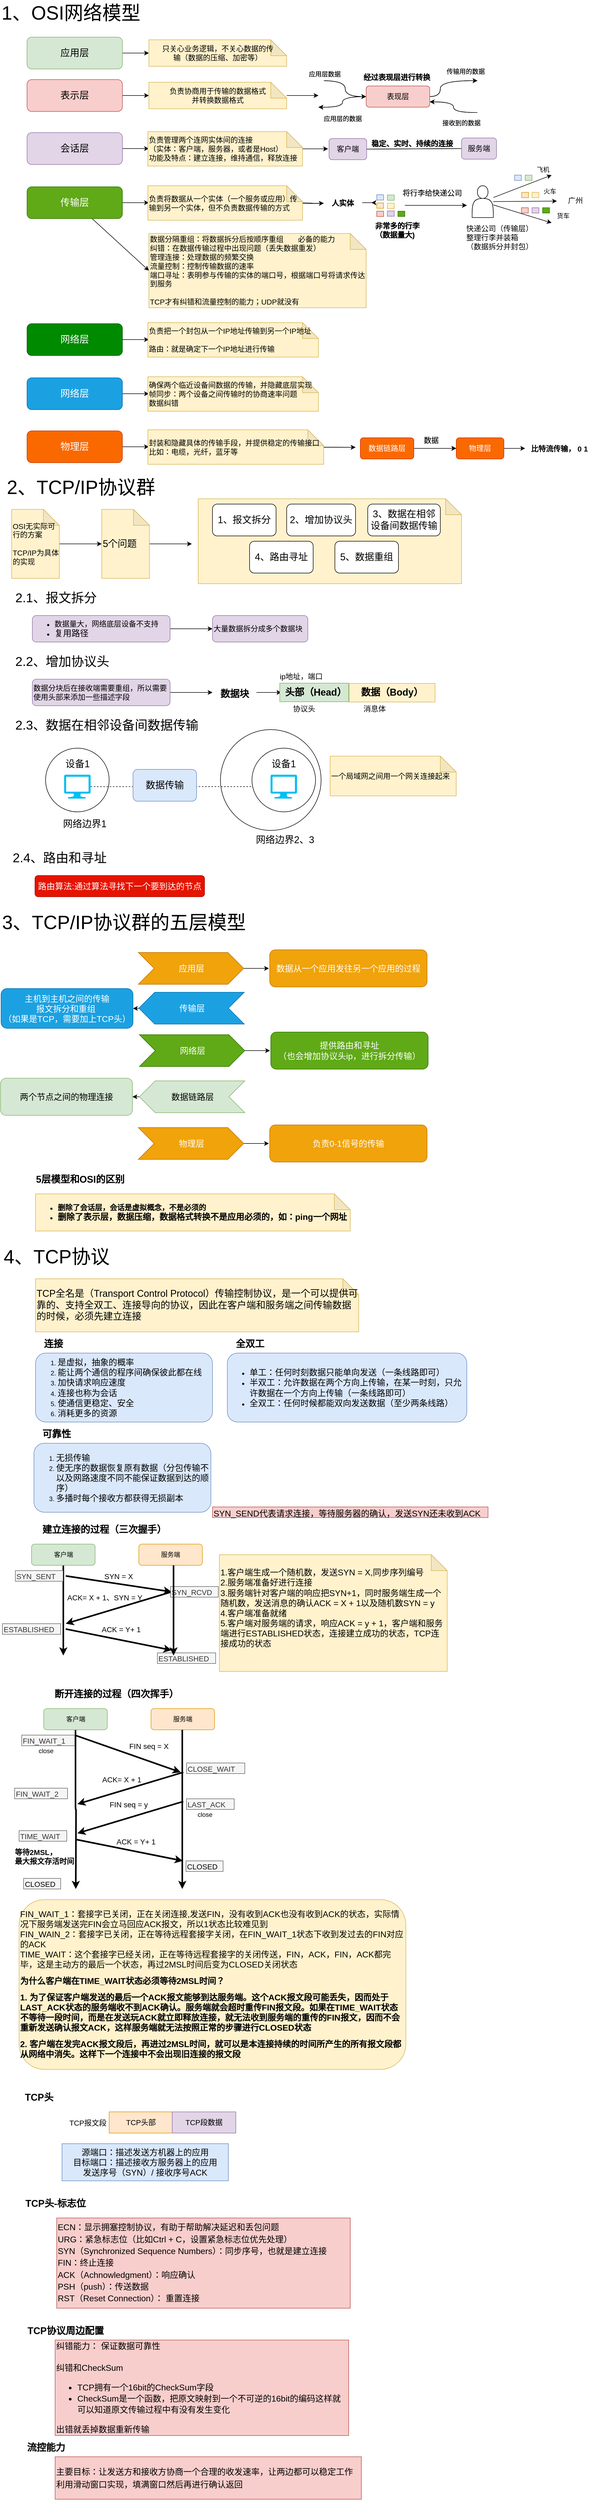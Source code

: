 <mxfile version="14.7.6" type="github">
  <diagram id="YFZ1StwL8h3iIWw-ndXK" name="第 1 页">
    <mxGraphModel dx="1038" dy="548" grid="1" gridSize="10" guides="1" tooltips="1" connect="1" arrows="1" fold="1" page="1" pageScale="1" pageWidth="827" pageHeight="1169" math="0" shadow="0">
      <root>
        <mxCell id="0" />
        <mxCell id="1" parent="0" />
        <mxCell id="ad5bp3dyQ1IMap2EAhqc-1" value="" style="ellipse;whiteSpace=wrap;html=1;aspect=fixed;" vertex="1" parent="1">
          <mxGeometry x="415" y="1375" width="190" height="190" as="geometry" />
        </mxCell>
        <mxCell id="ad5bp3dyQ1IMap2EAhqc-2" value="" style="ellipse;whiteSpace=wrap;html=1;aspect=fixed;" vertex="1" parent="1">
          <mxGeometry x="85" y="1410" width="120" height="120" as="geometry" />
        </mxCell>
        <mxCell id="ad5bp3dyQ1IMap2EAhqc-3" value="" style="shape=note;whiteSpace=wrap;html=1;backgroundOutline=1;darkOpacity=0.05;fillColor=#fff2cc;strokeColor=#d6b656;" vertex="1" parent="1">
          <mxGeometry x="373" y="940" width="497" height="160" as="geometry" />
        </mxCell>
        <mxCell id="ad5bp3dyQ1IMap2EAhqc-4" value="&lt;span style=&quot;font-size: 36px&quot;&gt;1、OSI网络模型&lt;/span&gt;" style="text;html=1;resizable=0;points=[];autosize=1;align=left;verticalAlign=top;spacingTop=-4;" vertex="1" parent="1">
          <mxGeometry width="280" height="20" as="geometry" />
        </mxCell>
        <mxCell id="ad5bp3dyQ1IMap2EAhqc-5" value="" style="edgeStyle=orthogonalEdgeStyle;rounded=0;orthogonalLoop=1;jettySize=auto;html=1;" edge="1" parent="1" source="ad5bp3dyQ1IMap2EAhqc-6">
          <mxGeometry relative="1" as="geometry">
            <mxPoint x="280" y="100" as="targetPoint" />
          </mxGeometry>
        </mxCell>
        <mxCell id="ad5bp3dyQ1IMap2EAhqc-6" value="&lt;font style=&quot;font-size: 18px&quot;&gt;应用层&lt;/font&gt;" style="rounded=1;whiteSpace=wrap;html=1;fillColor=#d5e8d4;strokeColor=#82b366;" vertex="1" parent="1">
          <mxGeometry x="50" y="70" width="180" height="60" as="geometry" />
        </mxCell>
        <mxCell id="ad5bp3dyQ1IMap2EAhqc-7" style="edgeStyle=orthogonalEdgeStyle;curved=1;rounded=0;orthogonalLoop=1;jettySize=auto;html=1;entryX=0;entryY=0.5;entryDx=0;entryDy=0;" edge="1" parent="1" target="ad5bp3dyQ1IMap2EAhqc-15">
          <mxGeometry relative="1" as="geometry">
            <mxPoint x="610" y="152" as="sourcePoint" />
          </mxGeometry>
        </mxCell>
        <mxCell id="ad5bp3dyQ1IMap2EAhqc-8" value="&lt;font style=&quot;font-size: 14px&quot;&gt;只关心业务逻辑，不关心数据的传&lt;br&gt;输（数据的压缩、加密等）&lt;/font&gt;" style="shape=note;whiteSpace=wrap;html=1;backgroundOutline=1;darkOpacity=0.05;fillColor=#fff2cc;strokeColor=#d6b656;" vertex="1" parent="1">
          <mxGeometry x="280" y="75" width="260" height="50" as="geometry" />
        </mxCell>
        <mxCell id="ad5bp3dyQ1IMap2EAhqc-9" value="" style="edgeStyle=orthogonalEdgeStyle;rounded=0;orthogonalLoop=1;jettySize=auto;html=1;" edge="1" parent="1" source="ad5bp3dyQ1IMap2EAhqc-10">
          <mxGeometry relative="1" as="geometry">
            <mxPoint x="280" y="180" as="targetPoint" />
          </mxGeometry>
        </mxCell>
        <mxCell id="ad5bp3dyQ1IMap2EAhqc-10" value="&lt;font style=&quot;font-size: 18px&quot;&gt;表示层&lt;/font&gt;" style="rounded=1;whiteSpace=wrap;html=1;fillColor=#f8cecc;strokeColor=#b85450;" vertex="1" parent="1">
          <mxGeometry x="50" y="150" width="180" height="60" as="geometry" />
        </mxCell>
        <mxCell id="ad5bp3dyQ1IMap2EAhqc-11" value="" style="edgeStyle=orthogonalEdgeStyle;rounded=0;orthogonalLoop=1;jettySize=auto;html=1;" edge="1" parent="1" source="ad5bp3dyQ1IMap2EAhqc-12">
          <mxGeometry relative="1" as="geometry">
            <mxPoint x="600" y="180" as="targetPoint" />
          </mxGeometry>
        </mxCell>
        <mxCell id="ad5bp3dyQ1IMap2EAhqc-12" value="&lt;font style=&quot;font-size: 14px&quot;&gt;负责协商用于传输的数据格式&lt;br&gt;并转换数据格式&lt;/font&gt;" style="shape=note;whiteSpace=wrap;html=1;backgroundOutline=1;darkOpacity=0.05;fillColor=#fff2cc;strokeColor=#d6b656;" vertex="1" parent="1">
          <mxGeometry x="280" y="155" width="260" height="50" as="geometry" />
        </mxCell>
        <mxCell id="ad5bp3dyQ1IMap2EAhqc-13" value="" style="edgeStyle=orthogonalEdgeStyle;curved=1;rounded=0;orthogonalLoop=1;jettySize=auto;html=1;" edge="1" parent="1" source="ad5bp3dyQ1IMap2EAhqc-15">
          <mxGeometry relative="1" as="geometry">
            <mxPoint x="900" y="152" as="targetPoint" />
            <Array as="points">
              <mxPoint x="830" y="182" />
              <mxPoint x="830" y="152" />
            </Array>
          </mxGeometry>
        </mxCell>
        <mxCell id="ad5bp3dyQ1IMap2EAhqc-14" style="edgeStyle=orthogonalEdgeStyle;curved=1;rounded=0;orthogonalLoop=1;jettySize=auto;html=1;" edge="1" parent="1" source="ad5bp3dyQ1IMap2EAhqc-15">
          <mxGeometry relative="1" as="geometry">
            <mxPoint x="600" y="202" as="targetPoint" />
          </mxGeometry>
        </mxCell>
        <mxCell id="ad5bp3dyQ1IMap2EAhqc-15" value="&lt;font style=&quot;font-size: 14px&quot;&gt;表现层&lt;/font&gt;" style="rounded=1;whiteSpace=wrap;html=1;fillColor=#f8cecc;strokeColor=#b85450;" vertex="1" parent="1">
          <mxGeometry x="690" y="162" width="120" height="40" as="geometry" />
        </mxCell>
        <mxCell id="ad5bp3dyQ1IMap2EAhqc-16" value="应用层数据" style="text;html=1;resizable=0;points=[];autosize=1;align=left;verticalAlign=top;spacingTop=-4;" vertex="1" parent="1">
          <mxGeometry x="580" y="130" width="80" height="20" as="geometry" />
        </mxCell>
        <mxCell id="ad5bp3dyQ1IMap2EAhqc-17" value="传输用的数据" style="text;html=1;resizable=0;points=[];autosize=1;align=left;verticalAlign=top;spacingTop=-4;" vertex="1" parent="1">
          <mxGeometry x="840" y="125" width="90" height="20" as="geometry" />
        </mxCell>
        <mxCell id="ad5bp3dyQ1IMap2EAhqc-18" value="&lt;font style=&quot;font-size: 14px&quot;&gt;&lt;b&gt;经过表现层进行转换&lt;/b&gt;&lt;/font&gt;" style="text;html=1;resizable=0;points=[];autosize=1;align=left;verticalAlign=top;spacingTop=-4;" vertex="1" parent="1">
          <mxGeometry x="683" y="135" width="140" height="20" as="geometry" />
        </mxCell>
        <mxCell id="ad5bp3dyQ1IMap2EAhqc-19" value="" style="edgeStyle=orthogonalEdgeStyle;rounded=0;orthogonalLoop=1;jettySize=auto;html=1;entryX=1;entryY=0.75;entryDx=0;entryDy=0;curved=1;" edge="1" parent="1" target="ad5bp3dyQ1IMap2EAhqc-15">
          <mxGeometry relative="1" as="geometry">
            <mxPoint x="900" y="212" as="sourcePoint" />
            <mxPoint x="550" y="202" as="targetPoint" />
          </mxGeometry>
        </mxCell>
        <mxCell id="ad5bp3dyQ1IMap2EAhqc-20" value="接收到的数据" style="text;html=1;resizable=0;points=[];autosize=1;align=left;verticalAlign=top;spacingTop=-4;" vertex="1" parent="1">
          <mxGeometry x="832" y="222" width="90" height="20" as="geometry" />
        </mxCell>
        <mxCell id="ad5bp3dyQ1IMap2EAhqc-21" value="应用层的数据" style="text;html=1;resizable=0;points=[];autosize=1;align=left;verticalAlign=top;spacingTop=-4;" vertex="1" parent="1">
          <mxGeometry x="608" y="214" width="90" height="20" as="geometry" />
        </mxCell>
        <mxCell id="ad5bp3dyQ1IMap2EAhqc-22" value="" style="edgeStyle=orthogonalEdgeStyle;rounded=0;orthogonalLoop=1;jettySize=auto;html=1;" edge="1" parent="1" source="ad5bp3dyQ1IMap2EAhqc-23">
          <mxGeometry relative="1" as="geometry">
            <mxPoint x="280" y="280" as="targetPoint" />
          </mxGeometry>
        </mxCell>
        <mxCell id="ad5bp3dyQ1IMap2EAhqc-23" value="&lt;font style=&quot;font-size: 18px&quot;&gt;会话层&lt;/font&gt;" style="rounded=1;whiteSpace=wrap;html=1;fillColor=#e1d5e7;strokeColor=#9673a6;" vertex="1" parent="1">
          <mxGeometry x="50" y="250" width="180" height="60" as="geometry" />
        </mxCell>
        <mxCell id="ad5bp3dyQ1IMap2EAhqc-24" value="" style="edgeStyle=orthogonalEdgeStyle;curved=1;rounded=0;orthogonalLoop=1;jettySize=auto;html=1;" edge="1" parent="1" source="ad5bp3dyQ1IMap2EAhqc-25">
          <mxGeometry relative="1" as="geometry">
            <mxPoint x="618" y="280.5" as="targetPoint" />
          </mxGeometry>
        </mxCell>
        <mxCell id="ad5bp3dyQ1IMap2EAhqc-25" value="&lt;font style=&quot;font-size: 14px&quot;&gt;负责管理两个连网实体间的连接&lt;br&gt;（实体：客户端，服务器，或者是Host）&lt;br&gt;功能及特点：建立连接，维持通信，释放连接&lt;br&gt;&lt;/font&gt;" style="shape=note;whiteSpace=wrap;html=1;backgroundOutline=1;darkOpacity=0.05;fillColor=#fff2cc;strokeColor=#d6b656;align=left;" vertex="1" parent="1">
          <mxGeometry x="278" y="248" width="292" height="65" as="geometry" />
        </mxCell>
        <mxCell id="ad5bp3dyQ1IMap2EAhqc-26" value="&lt;font style=&quot;font-size: 14px&quot;&gt;客户端&lt;/font&gt;" style="rounded=1;whiteSpace=wrap;html=1;fillColor=#e1d5e7;strokeColor=#9673a6;" vertex="1" parent="1">
          <mxGeometry x="620" y="261" width="71" height="40" as="geometry" />
        </mxCell>
        <mxCell id="ad5bp3dyQ1IMap2EAhqc-27" value="" style="endArrow=none;html=1;exitX=1;exitY=0.5;exitDx=0;exitDy=0;entryX=0;entryY=0.5;entryDx=0;entryDy=0;" edge="1" parent="1" source="ad5bp3dyQ1IMap2EAhqc-26">
          <mxGeometry width="50" height="50" relative="1" as="geometry">
            <mxPoint x="760" y="300.5" as="sourcePoint" />
            <mxPoint x="870" y="280" as="targetPoint" />
          </mxGeometry>
        </mxCell>
        <mxCell id="ad5bp3dyQ1IMap2EAhqc-28" value="&lt;font style=&quot;font-size: 14px&quot;&gt;&lt;b&gt;稳定、实时、持续的连接&lt;/b&gt;&lt;/font&gt;" style="text;html=1;resizable=0;points=[];autosize=1;align=left;verticalAlign=top;spacingTop=-4;" vertex="1" parent="1">
          <mxGeometry x="698" y="260" width="170" height="20" as="geometry" />
        </mxCell>
        <mxCell id="ad5bp3dyQ1IMap2EAhqc-29" value="" style="edgeStyle=orthogonalEdgeStyle;rounded=0;orthogonalLoop=1;jettySize=auto;html=1;" edge="1" parent="1" source="ad5bp3dyQ1IMap2EAhqc-31">
          <mxGeometry relative="1" as="geometry">
            <mxPoint x="280" y="382" as="targetPoint" />
          </mxGeometry>
        </mxCell>
        <mxCell id="ad5bp3dyQ1IMap2EAhqc-30" style="edgeStyle=none;rounded=0;orthogonalLoop=1;jettySize=auto;html=1;entryX=0;entryY=0.5;entryDx=0;entryDy=0;entryPerimeter=0;" edge="1" parent="1" source="ad5bp3dyQ1IMap2EAhqc-31" target="ad5bp3dyQ1IMap2EAhqc-47">
          <mxGeometry relative="1" as="geometry">
            <mxPoint x="280" y="470" as="targetPoint" />
          </mxGeometry>
        </mxCell>
        <mxCell id="ad5bp3dyQ1IMap2EAhqc-31" value="&lt;font style=&quot;font-size: 18px&quot;&gt;传输层&lt;/font&gt;" style="rounded=1;whiteSpace=wrap;html=1;fillColor=#60a917;strokeColor=#2D7600;fontColor=#ffffff;" vertex="1" parent="1">
          <mxGeometry x="50" y="352" width="180" height="60" as="geometry" />
        </mxCell>
        <mxCell id="ad5bp3dyQ1IMap2EAhqc-32" value="" style="edgeStyle=orthogonalEdgeStyle;curved=1;rounded=0;orthogonalLoop=1;jettySize=auto;html=1;" edge="1" parent="1" source="ad5bp3dyQ1IMap2EAhqc-33">
          <mxGeometry relative="1" as="geometry">
            <mxPoint x="610" y="383" as="targetPoint" />
          </mxGeometry>
        </mxCell>
        <mxCell id="ad5bp3dyQ1IMap2EAhqc-33" value="&lt;font style=&quot;font-size: 14px&quot;&gt;负责将数据从一个实体（一个服务或应用）传输到另一个实体，但不负责数据传输的方式&lt;br&gt;&lt;/font&gt;" style="shape=note;whiteSpace=wrap;html=1;backgroundOutline=1;darkOpacity=0.05;fillColor=#fff2cc;strokeColor=#d6b656;align=left;" vertex="1" parent="1">
          <mxGeometry x="278" y="350" width="292" height="65" as="geometry" />
        </mxCell>
        <mxCell id="ad5bp3dyQ1IMap2EAhqc-34" value="" style="edgeStyle=orthogonalEdgeStyle;curved=1;rounded=0;orthogonalLoop=1;jettySize=auto;html=1;" edge="1" parent="1" source="ad5bp3dyQ1IMap2EAhqc-35">
          <mxGeometry relative="1" as="geometry">
            <mxPoint x="700" y="382" as="targetPoint" />
          </mxGeometry>
        </mxCell>
        <mxCell id="ad5bp3dyQ1IMap2EAhqc-35" value="&lt;font style=&quot;font-size: 14px&quot;&gt;&lt;b&gt;人实体&lt;/b&gt;&lt;/font&gt;" style="text;html=1;resizable=0;points=[];autosize=1;align=left;verticalAlign=top;spacingTop=-4;" vertex="1" parent="1">
          <mxGeometry x="622.5" y="372" width="60" height="20" as="geometry" />
        </mxCell>
        <mxCell id="ad5bp3dyQ1IMap2EAhqc-36" value="" style="rounded=0;whiteSpace=wrap;html=1;fillColor=#dae8fc;strokeColor=#6c8ebf;" vertex="1" parent="1">
          <mxGeometry x="710" y="367" width="13" height="10" as="geometry" />
        </mxCell>
        <mxCell id="ad5bp3dyQ1IMap2EAhqc-37" value="" style="rounded=0;whiteSpace=wrap;html=1;fillColor=#d5e8d4;strokeColor=#82b366;" vertex="1" parent="1">
          <mxGeometry x="730" y="367.5" width="13" height="10" as="geometry" />
        </mxCell>
        <mxCell id="ad5bp3dyQ1IMap2EAhqc-38" value="" style="rounded=0;whiteSpace=wrap;html=1;fillColor=#ffe6cc;strokeColor=#d79b00;" vertex="1" parent="1">
          <mxGeometry x="710" y="382.5" width="13" height="10" as="geometry" />
        </mxCell>
        <mxCell id="ad5bp3dyQ1IMap2EAhqc-39" value="" style="edgeStyle=orthogonalEdgeStyle;curved=1;rounded=0;orthogonalLoop=1;jettySize=auto;html=1;" edge="1" parent="1">
          <mxGeometry relative="1" as="geometry">
            <mxPoint x="763" y="387" as="sourcePoint" />
            <mxPoint x="880" y="387" as="targetPoint" />
          </mxGeometry>
        </mxCell>
        <mxCell id="ad5bp3dyQ1IMap2EAhqc-40" value="" style="rounded=0;whiteSpace=wrap;html=1;fillColor=#fff2cc;strokeColor=#d6b656;" vertex="1" parent="1">
          <mxGeometry x="730" y="383" width="13" height="10" as="geometry" />
        </mxCell>
        <mxCell id="ad5bp3dyQ1IMap2EAhqc-41" value="" style="rounded=0;whiteSpace=wrap;html=1;fillColor=#f8cecc;strokeColor=#b85450;" vertex="1" parent="1">
          <mxGeometry x="710" y="398" width="13" height="10" as="geometry" />
        </mxCell>
        <mxCell id="ad5bp3dyQ1IMap2EAhqc-42" value="" style="rounded=0;whiteSpace=wrap;html=1;fillColor=#e1d5e7;strokeColor=#9673a6;" vertex="1" parent="1">
          <mxGeometry x="730" y="397.5" width="13" height="10" as="geometry" />
        </mxCell>
        <mxCell id="ad5bp3dyQ1IMap2EAhqc-43" value="" style="rounded=0;whiteSpace=wrap;html=1;fillColor=#60a917;strokeColor=#2D7600;fontColor=#ffffff;" vertex="1" parent="1">
          <mxGeometry x="750" y="398" width="13" height="10" as="geometry" />
        </mxCell>
        <mxCell id="ad5bp3dyQ1IMap2EAhqc-44" value="&lt;font style=&quot;font-size: 14px&quot;&gt;&lt;b&gt;非常多的行李&lt;br&gt;（数据量大)&lt;/b&gt;&lt;/font&gt;" style="text;html=1;resizable=0;points=[];autosize=1;align=left;verticalAlign=top;spacingTop=-4;" vertex="1" parent="1">
          <mxGeometry x="705" y="415" width="100" height="30" as="geometry" />
        </mxCell>
        <mxCell id="ad5bp3dyQ1IMap2EAhqc-45" value="&lt;font style=&quot;font-size: 14px&quot;&gt;将行李给快递公司&lt;/font&gt;" style="text;html=1;resizable=0;points=[];autosize=1;align=left;verticalAlign=top;spacingTop=-4;" vertex="1" parent="1">
          <mxGeometry x="756.5" y="352.5" width="130" height="20" as="geometry" />
        </mxCell>
        <mxCell id="ad5bp3dyQ1IMap2EAhqc-46" value="" style="shape=actor;whiteSpace=wrap;html=1;" vertex="1" parent="1">
          <mxGeometry x="890" y="350" width="40" height="60" as="geometry" />
        </mxCell>
        <mxCell id="ad5bp3dyQ1IMap2EAhqc-47" value="&lt;font style=&quot;font-size: 14px&quot;&gt;数据分隔重组：将数据拆分后按顺序重组&amp;nbsp; &amp;nbsp; &amp;nbsp; &amp;nbsp;必备的能力&lt;br&gt;纠错：在数据传输过程中出现问题（丢失数据重发）&lt;br&gt;管理连接：处理数据的频繁交换&lt;br&gt;流量控制：控制传输数据的速率&lt;br&gt;端口寻址：表明参与传输的实体的端口号，根据端口号将请求传达到服务&lt;br&gt;&lt;br&gt;TCP才有纠错和流量控制的能力；UDP就没有&lt;br&gt;&lt;/font&gt;" style="shape=note;whiteSpace=wrap;html=1;backgroundOutline=1;darkOpacity=0.05;fillColor=#fff2cc;strokeColor=#d6b656;align=left;" vertex="1" parent="1">
          <mxGeometry x="280" y="440" width="410" height="140" as="geometry" />
        </mxCell>
        <mxCell id="ad5bp3dyQ1IMap2EAhqc-48" value="" style="edgeStyle=orthogonalEdgeStyle;rounded=0;orthogonalLoop=1;jettySize=auto;html=1;" edge="1" parent="1" source="ad5bp3dyQ1IMap2EAhqc-49">
          <mxGeometry relative="1" as="geometry">
            <mxPoint x="280" y="640" as="targetPoint" />
          </mxGeometry>
        </mxCell>
        <mxCell id="ad5bp3dyQ1IMap2EAhqc-49" value="&lt;font style=&quot;font-size: 18px&quot;&gt;网络层&lt;/font&gt;" style="rounded=1;whiteSpace=wrap;html=1;fillColor=#008a00;strokeColor=#005700;fontColor=#ffffff;" vertex="1" parent="1">
          <mxGeometry x="50" y="610" width="180" height="60" as="geometry" />
        </mxCell>
        <mxCell id="ad5bp3dyQ1IMap2EAhqc-50" value="&lt;font style=&quot;font-size: 14px&quot;&gt;负责把一个封包从一个IP地址传输到另一个IP地址&lt;br&gt;&lt;br&gt;路由：就是确定下一个IP地址进行传输&lt;br&gt;&lt;/font&gt;" style="shape=note;whiteSpace=wrap;html=1;backgroundOutline=1;darkOpacity=0.05;fillColor=#fff2cc;strokeColor=#d6b656;align=left;" vertex="1" parent="1">
          <mxGeometry x="278" y="608" width="322" height="65" as="geometry" />
        </mxCell>
        <mxCell id="ad5bp3dyQ1IMap2EAhqc-51" value="" style="edgeStyle=orthogonalEdgeStyle;rounded=0;orthogonalLoop=1;jettySize=auto;html=1;" edge="1" parent="1" source="ad5bp3dyQ1IMap2EAhqc-52">
          <mxGeometry relative="1" as="geometry">
            <mxPoint x="280" y="742" as="targetPoint" />
          </mxGeometry>
        </mxCell>
        <mxCell id="ad5bp3dyQ1IMap2EAhqc-52" value="&lt;font style=&quot;font-size: 18px&quot;&gt;网络层&lt;/font&gt;" style="rounded=1;whiteSpace=wrap;html=1;fillColor=#1ba1e2;strokeColor=#006EAF;fontColor=#ffffff;" vertex="1" parent="1">
          <mxGeometry x="50" y="712" width="180" height="60" as="geometry" />
        </mxCell>
        <mxCell id="ad5bp3dyQ1IMap2EAhqc-53" value="&lt;font style=&quot;font-size: 14px&quot;&gt;确保两个临近设备间数据的传输，并隐藏底层实现&lt;br&gt;帧同步：两个设备之间传输时的协商速率问题&lt;br&gt;数据纠错&lt;br&gt;&lt;/font&gt;" style="shape=note;whiteSpace=wrap;html=1;backgroundOutline=1;darkOpacity=0.05;fillColor=#fff2cc;strokeColor=#d6b656;align=left;" vertex="1" parent="1">
          <mxGeometry x="278" y="710" width="322" height="65" as="geometry" />
        </mxCell>
        <mxCell id="ad5bp3dyQ1IMap2EAhqc-54" value="" style="edgeStyle=orthogonalEdgeStyle;rounded=0;orthogonalLoop=1;jettySize=auto;html=1;" edge="1" parent="1" source="ad5bp3dyQ1IMap2EAhqc-55">
          <mxGeometry relative="1" as="geometry">
            <mxPoint x="280" y="842" as="targetPoint" />
          </mxGeometry>
        </mxCell>
        <mxCell id="ad5bp3dyQ1IMap2EAhqc-55" value="&lt;font style=&quot;font-size: 18px&quot;&gt;物理层&lt;/font&gt;" style="rounded=1;whiteSpace=wrap;html=1;fillColor=#fa6800;strokeColor=#C73500;fontColor=#ffffff;" vertex="1" parent="1">
          <mxGeometry x="50" y="812" width="180" height="60" as="geometry" />
        </mxCell>
        <mxCell id="ad5bp3dyQ1IMap2EAhqc-56" value="" style="edgeStyle=none;rounded=0;orthogonalLoop=1;jettySize=auto;html=1;" edge="1" parent="1" source="ad5bp3dyQ1IMap2EAhqc-57">
          <mxGeometry relative="1" as="geometry">
            <mxPoint x="670" y="843" as="targetPoint" />
          </mxGeometry>
        </mxCell>
        <mxCell id="ad5bp3dyQ1IMap2EAhqc-57" value="&lt;font style=&quot;font-size: 14px&quot;&gt;封装和隐藏具体的传输手段，并提供稳定的传输接口&lt;br&gt;比如：电缆，光纤，蓝牙等&lt;br&gt;&lt;/font&gt;" style="shape=note;whiteSpace=wrap;html=1;backgroundOutline=1;darkOpacity=0.05;fillColor=#fff2cc;strokeColor=#d6b656;align=left;" vertex="1" parent="1">
          <mxGeometry x="278" y="810" width="332" height="65" as="geometry" />
        </mxCell>
        <mxCell id="ad5bp3dyQ1IMap2EAhqc-58" value="" style="edgeStyle=none;rounded=0;orthogonalLoop=1;jettySize=auto;html=1;" edge="1" parent="1" source="ad5bp3dyQ1IMap2EAhqc-59">
          <mxGeometry relative="1" as="geometry">
            <mxPoint x="860" y="845" as="targetPoint" />
          </mxGeometry>
        </mxCell>
        <mxCell id="ad5bp3dyQ1IMap2EAhqc-59" value="&lt;font style=&quot;font-size: 14px&quot;&gt;数据链路层&lt;/font&gt;" style="rounded=1;whiteSpace=wrap;html=1;fillColor=#fa6800;strokeColor=#C73500;fontColor=#ffffff;" vertex="1" parent="1">
          <mxGeometry x="679" y="825" width="101" height="40" as="geometry" />
        </mxCell>
        <mxCell id="ad5bp3dyQ1IMap2EAhqc-60" value="&lt;font style=&quot;font-size: 14px&quot;&gt;数据&lt;/font&gt;" style="text;html=1;resizable=0;points=[];autosize=1;align=left;verticalAlign=top;spacingTop=-4;" vertex="1" parent="1">
          <mxGeometry x="797" y="819" width="40" height="20" as="geometry" />
        </mxCell>
        <mxCell id="ad5bp3dyQ1IMap2EAhqc-61" value="&lt;font style=&quot;font-size: 36px&quot;&gt;2、TCP/IP协议群&lt;/font&gt;" style="text;html=1;" vertex="1" parent="1">
          <mxGeometry x="10" y="890" width="110" height="30" as="geometry" />
        </mxCell>
        <mxCell id="ad5bp3dyQ1IMap2EAhqc-62" value="" style="edgeStyle=none;rounded=0;orthogonalLoop=1;jettySize=auto;html=1;" edge="1" parent="1" source="ad5bp3dyQ1IMap2EAhqc-63" target="ad5bp3dyQ1IMap2EAhqc-65">
          <mxGeometry relative="1" as="geometry" />
        </mxCell>
        <mxCell id="ad5bp3dyQ1IMap2EAhqc-63" value="&lt;font style=&quot;font-size: 14px&quot;&gt;OSI无实际可行的方案&lt;br&gt;&lt;br&gt;TCP/IP为具体的实现&lt;/font&gt;" style="shape=note;whiteSpace=wrap;html=1;backgroundOutline=1;darkOpacity=0.05;direction=east;fillColor=#fff2cc;strokeColor=#d6b656;align=left;" vertex="1" parent="1">
          <mxGeometry x="21" y="960" width="90" height="130" as="geometry" />
        </mxCell>
        <mxCell id="ad5bp3dyQ1IMap2EAhqc-64" value="" style="edgeStyle=none;rounded=0;orthogonalLoop=1;jettySize=auto;html=1;" edge="1" parent="1" source="ad5bp3dyQ1IMap2EAhqc-65">
          <mxGeometry relative="1" as="geometry">
            <mxPoint x="361" y="1025" as="targetPoint" />
          </mxGeometry>
        </mxCell>
        <mxCell id="ad5bp3dyQ1IMap2EAhqc-65" value="&lt;font style=&quot;font-size: 18px&quot;&gt;5个问题&lt;/font&gt;" style="shape=note;whiteSpace=wrap;html=1;backgroundOutline=1;darkOpacity=0.05;direction=east;fillColor=#fff2cc;strokeColor=#d6b656;align=left;" vertex="1" parent="1">
          <mxGeometry x="191" y="960" width="90" height="130" as="geometry" />
        </mxCell>
        <mxCell id="ad5bp3dyQ1IMap2EAhqc-66" value="&lt;font style=&quot;font-size: 18px&quot;&gt;1、报文拆分&lt;/font&gt;" style="rounded=1;whiteSpace=wrap;html=1;" vertex="1" parent="1">
          <mxGeometry x="400" y="950" width="120" height="60" as="geometry" />
        </mxCell>
        <mxCell id="ad5bp3dyQ1IMap2EAhqc-67" value="&lt;font style=&quot;font-size: 18px&quot;&gt;2、增加协议头&lt;/font&gt;" style="rounded=1;whiteSpace=wrap;html=1;" vertex="1" parent="1">
          <mxGeometry x="540" y="950" width="130" height="60" as="geometry" />
        </mxCell>
        <mxCell id="ad5bp3dyQ1IMap2EAhqc-68" value="&lt;font style=&quot;font-size: 18px&quot;&gt;3、数据在相邻设备间数据传输&lt;/font&gt;" style="rounded=1;whiteSpace=wrap;html=1;" vertex="1" parent="1">
          <mxGeometry x="693" y="950" width="137" height="60" as="geometry" />
        </mxCell>
        <mxCell id="ad5bp3dyQ1IMap2EAhqc-69" value="&lt;font style=&quot;font-size: 18px&quot;&gt;4、路由寻址&lt;/font&gt;" style="rounded=1;whiteSpace=wrap;html=1;" vertex="1" parent="1">
          <mxGeometry x="470" y="1020" width="120" height="60" as="geometry" />
        </mxCell>
        <mxCell id="ad5bp3dyQ1IMap2EAhqc-70" value="&lt;font style=&quot;font-size: 18px&quot;&gt;5、数据重组&lt;/font&gt;" style="rounded=1;whiteSpace=wrap;html=1;" vertex="1" parent="1">
          <mxGeometry x="631" y="1020" width="120" height="60" as="geometry" />
        </mxCell>
        <mxCell id="ad5bp3dyQ1IMap2EAhqc-71" value="&lt;font style=&quot;font-size: 24px&quot;&gt;2.1、报文拆分&lt;/font&gt;" style="text;html=1;resizable=0;points=[];autosize=1;align=left;verticalAlign=top;spacingTop=-4;" vertex="1" parent="1">
          <mxGeometry x="26" y="1110" width="170" height="20" as="geometry" />
        </mxCell>
        <mxCell id="ad5bp3dyQ1IMap2EAhqc-72" value="" style="edgeStyle=none;rounded=0;orthogonalLoop=1;jettySize=auto;html=1;" edge="1" parent="1" source="ad5bp3dyQ1IMap2EAhqc-73" target="ad5bp3dyQ1IMap2EAhqc-74">
          <mxGeometry relative="1" as="geometry" />
        </mxCell>
        <mxCell id="ad5bp3dyQ1IMap2EAhqc-73" value="&lt;ul&gt;&lt;li&gt;&lt;font style=&quot;font-size: 14px&quot;&gt;数据量大，网络底层设备不支持&lt;/font&gt;&lt;/li&gt;&lt;li&gt;&lt;font size=&quot;3&quot;&gt;复用路径&lt;/font&gt;&lt;/li&gt;&lt;/ul&gt;" style="rounded=1;whiteSpace=wrap;html=1;align=left;fillColor=#e1d5e7;strokeColor=#9673a6;" vertex="1" parent="1">
          <mxGeometry x="60" y="1160" width="260" height="50" as="geometry" />
        </mxCell>
        <mxCell id="ad5bp3dyQ1IMap2EAhqc-74" value="&lt;span style=&quot;font-size: 14px&quot;&gt;大量数据拆分成多个数据块&lt;/span&gt;" style="rounded=1;whiteSpace=wrap;html=1;align=left;fillColor=#e1d5e7;strokeColor=#9673a6;" vertex="1" parent="1">
          <mxGeometry x="400" y="1160" width="180" height="50" as="geometry" />
        </mxCell>
        <mxCell id="ad5bp3dyQ1IMap2EAhqc-75" value="&lt;font style=&quot;font-size: 24px&quot;&gt;2.2、增加协议头&lt;/font&gt;" style="text;html=1;resizable=0;points=[];autosize=1;align=left;verticalAlign=top;spacingTop=-4;" vertex="1" parent="1">
          <mxGeometry x="26" y="1230" width="190" height="20" as="geometry" />
        </mxCell>
        <mxCell id="ad5bp3dyQ1IMap2EAhqc-76" value="" style="edgeStyle=none;rounded=0;orthogonalLoop=1;jettySize=auto;html=1;" edge="1" parent="1" source="ad5bp3dyQ1IMap2EAhqc-77">
          <mxGeometry relative="1" as="geometry">
            <mxPoint x="400" y="1305" as="targetPoint" />
          </mxGeometry>
        </mxCell>
        <mxCell id="ad5bp3dyQ1IMap2EAhqc-77" value="&lt;div&gt;&lt;span style=&quot;font-size: 14px&quot;&gt;数据分块后在接收端需要重组，所以需要使用头部来添加一些描述字段&lt;/span&gt;&lt;/div&gt;" style="rounded=1;whiteSpace=wrap;html=1;align=left;fillColor=#e1d5e7;strokeColor=#9673a6;" vertex="1" parent="1">
          <mxGeometry x="60" y="1280" width="260" height="50" as="geometry" />
        </mxCell>
        <mxCell id="ad5bp3dyQ1IMap2EAhqc-78" value="" style="edgeStyle=none;rounded=0;orthogonalLoop=1;jettySize=auto;html=1;" edge="1" parent="1" source="ad5bp3dyQ1IMap2EAhqc-79" target="ad5bp3dyQ1IMap2EAhqc-82">
          <mxGeometry relative="1" as="geometry" />
        </mxCell>
        <mxCell id="ad5bp3dyQ1IMap2EAhqc-79" value="&lt;font style=&quot;font-size: 18px&quot;&gt;&lt;b&gt;数据块&lt;/b&gt;&lt;/font&gt;" style="text;html=1;resizable=0;points=[];autosize=1;align=left;verticalAlign=top;spacingTop=-4;" vertex="1" parent="1">
          <mxGeometry x="413" y="1295" width="70" height="20" as="geometry" />
        </mxCell>
        <mxCell id="ad5bp3dyQ1IMap2EAhqc-80" value="&lt;font color=&quot;rgba(0, 0, 0, 0)&quot; face=&quot;helvetica, arial, sans-serif&quot;&gt;&lt;span style=&quot;font-size: 0px&quot;&gt;as地方&lt;/span&gt;&lt;/font&gt;" style="rounded=0;whiteSpace=wrap;html=1;fillColor=#d5e8d4;strokeColor=#82b366;" vertex="1" parent="1">
          <mxGeometry x="527" y="1287.5" width="130" height="35" as="geometry" />
        </mxCell>
        <mxCell id="ad5bp3dyQ1IMap2EAhqc-81" value="&lt;span style=&quot;color: rgba(0 , 0 , 0 , 0) ; font-family: &amp;#34;helvetica&amp;#34; , &amp;#34;arial&amp;#34; , sans-serif ; font-size: 0px&quot;&gt;多动动&lt;/span&gt;" style="rounded=0;whiteSpace=wrap;html=1;fillColor=#fff2cc;strokeColor=#d6b656;" vertex="1" parent="1">
          <mxGeometry x="658" y="1288" width="162" height="35" as="geometry" />
        </mxCell>
        <mxCell id="ad5bp3dyQ1IMap2EAhqc-82" value="&lt;b&gt;&lt;font style=&quot;font-size: 18px&quot;&gt;头部（Head）&lt;/font&gt;&lt;/b&gt;" style="text;html=1;strokeColor=none;fillColor=none;align=center;verticalAlign=middle;whiteSpace=wrap;rounded=0;" vertex="1" parent="1">
          <mxGeometry x="530" y="1295" width="130" height="20" as="geometry" />
        </mxCell>
        <mxCell id="ad5bp3dyQ1IMap2EAhqc-83" value="&lt;b&gt;&lt;font style=&quot;font-size: 18px&quot;&gt;数据（Body）&lt;/font&gt;&lt;/b&gt;" style="text;html=1;strokeColor=none;fillColor=none;align=center;verticalAlign=middle;whiteSpace=wrap;rounded=0;" vertex="1" parent="1">
          <mxGeometry x="677" y="1295" width="124" height="20" as="geometry" />
        </mxCell>
        <mxCell id="ad5bp3dyQ1IMap2EAhqc-84" value="&lt;font style=&quot;font-size: 14px&quot;&gt;协议头&lt;/font&gt;" style="text;html=1;resizable=0;points=[];autosize=1;align=left;verticalAlign=top;spacingTop=-4;" vertex="1" parent="1">
          <mxGeometry x="550" y="1325" width="60" height="20" as="geometry" />
        </mxCell>
        <mxCell id="ad5bp3dyQ1IMap2EAhqc-85" value="&lt;font style=&quot;font-size: 14px&quot;&gt;消息体&lt;/font&gt;" style="text;html=1;resizable=0;points=[];autosize=1;align=left;verticalAlign=top;spacingTop=-4;" vertex="1" parent="1">
          <mxGeometry x="682.5" y="1325" width="60" height="20" as="geometry" />
        </mxCell>
        <mxCell id="ad5bp3dyQ1IMap2EAhqc-86" value="&lt;font style=&quot;font-size: 14px&quot;&gt;ip地址，端口&lt;/font&gt;" style="text;html=1;resizable=0;points=[];autosize=1;align=left;verticalAlign=top;spacingTop=-4;" vertex="1" parent="1">
          <mxGeometry x="525" y="1264" width="100" height="20" as="geometry" />
        </mxCell>
        <mxCell id="ad5bp3dyQ1IMap2EAhqc-87" value="&lt;font style=&quot;font-size: 24px&quot;&gt;2.3、数据在相邻设备间数据传输&lt;/font&gt;" style="text;html=1;resizable=0;points=[];autosize=1;align=left;verticalAlign=top;spacingTop=-4;" vertex="1" parent="1">
          <mxGeometry x="26" y="1350" width="360" height="20" as="geometry" />
        </mxCell>
        <mxCell id="ad5bp3dyQ1IMap2EAhqc-88" value="" style="verticalLabelPosition=bottom;html=1;verticalAlign=top;align=center;strokeColor=none;fillColor=#00BEF2;shape=mxgraph.azure.computer;pointerEvents=1;" vertex="1" parent="1">
          <mxGeometry x="120" y="1460" width="50" height="45" as="geometry" />
        </mxCell>
        <mxCell id="ad5bp3dyQ1IMap2EAhqc-89" value="&lt;font style=&quot;font-size: 18px&quot;&gt;设备1&lt;/font&gt;" style="text;html=1;strokeColor=none;fillColor=none;align=center;verticalAlign=middle;whiteSpace=wrap;rounded=0;" vertex="1" parent="1">
          <mxGeometry x="117.5" y="1430" width="55" height="20" as="geometry" />
        </mxCell>
        <mxCell id="ad5bp3dyQ1IMap2EAhqc-90" value="&lt;font style=&quot;font-size: 18px&quot;&gt;网络边界1&lt;/font&gt;" style="text;html=1;resizable=0;points=[];autosize=1;align=left;verticalAlign=top;spacingTop=-4;" vertex="1" parent="1">
          <mxGeometry x="116" y="1540" width="100" height="20" as="geometry" />
        </mxCell>
        <mxCell id="ad5bp3dyQ1IMap2EAhqc-91" value="" style="endArrow=none;dashed=1;html=1;exitX=1;exitY=0.5;exitDx=0;exitDy=0;exitPerimeter=0;" edge="1" parent="1" source="ad5bp3dyQ1IMap2EAhqc-88" target="ad5bp3dyQ1IMap2EAhqc-93">
          <mxGeometry width="50" height="50" relative="1" as="geometry">
            <mxPoint x="10" y="1630" as="sourcePoint" />
            <mxPoint x="410" y="1480" as="targetPoint" />
          </mxGeometry>
        </mxCell>
        <mxCell id="ad5bp3dyQ1IMap2EAhqc-92" value="" style="ellipse;whiteSpace=wrap;html=1;aspect=fixed;" vertex="1" parent="1">
          <mxGeometry x="474.5" y="1410" width="120" height="120" as="geometry" />
        </mxCell>
        <mxCell id="ad5bp3dyQ1IMap2EAhqc-93" value="" style="verticalLabelPosition=bottom;html=1;verticalAlign=top;align=center;strokeColor=none;fillColor=#00BEF2;shape=mxgraph.azure.computer;pointerEvents=1;" vertex="1" parent="1">
          <mxGeometry x="509.5" y="1460" width="50" height="45" as="geometry" />
        </mxCell>
        <mxCell id="ad5bp3dyQ1IMap2EAhqc-94" value="&lt;font style=&quot;font-size: 18px&quot;&gt;设备1&lt;/font&gt;" style="text;html=1;strokeColor=none;fillColor=none;align=center;verticalAlign=middle;whiteSpace=wrap;rounded=0;" vertex="1" parent="1">
          <mxGeometry x="507" y="1430" width="55" height="20" as="geometry" />
        </mxCell>
        <mxCell id="ad5bp3dyQ1IMap2EAhqc-95" value="&lt;font style=&quot;font-size: 18px&quot;&gt;网络边界2、3&lt;/font&gt;" style="text;html=1;resizable=0;points=[];autosize=1;align=left;verticalAlign=top;spacingTop=-4;" vertex="1" parent="1">
          <mxGeometry x="480" y="1570" width="130" height="20" as="geometry" />
        </mxCell>
        <mxCell id="ad5bp3dyQ1IMap2EAhqc-96" value="&lt;font style=&quot;font-size: 18px&quot;&gt;数据传输&lt;/font&gt;" style="rounded=1;whiteSpace=wrap;html=1;fillColor=#dae8fc;strokeColor=#6c8ebf;" vertex="1" parent="1">
          <mxGeometry x="250" y="1450" width="120" height="60" as="geometry" />
        </mxCell>
        <mxCell id="ad5bp3dyQ1IMap2EAhqc-97" value="&lt;font style=&quot;font-size: 14px&quot;&gt;一个局域网之间用一个网关连接起来&lt;/font&gt;" style="shape=note;whiteSpace=wrap;html=1;backgroundOutline=1;darkOpacity=0.05;align=left;fillColor=#fff2cc;strokeColor=#d6b656;" vertex="1" parent="1">
          <mxGeometry x="622" y="1425" width="238" height="75" as="geometry" />
        </mxCell>
        <mxCell id="ad5bp3dyQ1IMap2EAhqc-98" value="&lt;font style=&quot;font-size: 24px&quot;&gt;2.4、路由和寻址&lt;/font&gt;" style="text;html=1;resizable=0;points=[];autosize=1;align=left;verticalAlign=top;spacingTop=-4;" vertex="1" parent="1">
          <mxGeometry x="21" y="1600" width="190" height="20" as="geometry" />
        </mxCell>
        <mxCell id="ad5bp3dyQ1IMap2EAhqc-99" value="&lt;font style=&quot;font-size: 16px&quot;&gt;路由算法:通过算法寻找下一个要到达的节点&lt;/font&gt;" style="rounded=1;whiteSpace=wrap;html=1;fillColor=#e51400;strokeColor=#B20000;fontColor=#ffffff;" vertex="1" parent="1">
          <mxGeometry x="65" y="1650" width="320" height="40" as="geometry" />
        </mxCell>
        <mxCell id="ad5bp3dyQ1IMap2EAhqc-100" value="&lt;font style=&quot;font-size: 36px&quot;&gt;3、TCP/IP协议群的五层模型&lt;br&gt;&lt;br&gt;&lt;/font&gt;" style="text;html=1;" vertex="1" parent="1">
          <mxGeometry x="1" y="1710" width="110" height="30" as="geometry" />
        </mxCell>
        <mxCell id="ad5bp3dyQ1IMap2EAhqc-101" value="" style="edgeStyle=none;rounded=0;orthogonalLoop=1;jettySize=auto;html=1;" edge="1" parent="1" source="ad5bp3dyQ1IMap2EAhqc-102">
          <mxGeometry relative="1" as="geometry">
            <mxPoint x="506.5" y="1825" as="targetPoint" />
          </mxGeometry>
        </mxCell>
        <mxCell id="ad5bp3dyQ1IMap2EAhqc-102" value="&lt;font style=&quot;font-size: 16px&quot;&gt;应用层&lt;/font&gt;" style="html=1;shadow=0;dashed=0;align=center;verticalAlign=middle;shape=mxgraph.arrows2.arrow;dy=0;dx=30;notch=30;fillColor=#f0a30a;strokeColor=#BD7000;fontColor=#ffffff;" vertex="1" parent="1">
          <mxGeometry x="260" y="1795" width="199" height="60" as="geometry" />
        </mxCell>
        <mxCell id="ad5bp3dyQ1IMap2EAhqc-103" value="&lt;font style=&quot;font-size: 16px&quot;&gt;数据从一个应用发往另一个应用的过程&lt;/font&gt;" style="rounded=1;whiteSpace=wrap;html=1;fillColor=#f0a30a;strokeColor=#BD7000;fontColor=#ffffff;" vertex="1" parent="1">
          <mxGeometry x="508" y="1790" width="297" height="70" as="geometry" />
        </mxCell>
        <mxCell id="ad5bp3dyQ1IMap2EAhqc-104" value="" style="edgeStyle=none;rounded=0;orthogonalLoop=1;jettySize=auto;html=1;entryX=1;entryY=0.5;entryDx=0;entryDy=0;" edge="1" parent="1" source="ad5bp3dyQ1IMap2EAhqc-105" target="ad5bp3dyQ1IMap2EAhqc-106">
          <mxGeometry relative="1" as="geometry">
            <mxPoint x="216" y="1900" as="targetPoint" />
          </mxGeometry>
        </mxCell>
        <mxCell id="ad5bp3dyQ1IMap2EAhqc-105" value="&lt;font style=&quot;font-size: 16px&quot;&gt;传输层&lt;/font&gt;" style="html=1;shadow=0;dashed=0;align=center;verticalAlign=middle;shape=mxgraph.arrows2.arrow;dy=0;dx=30;notch=30;fillColor=#1ba1e2;strokeColor=#006EAF;fontColor=#ffffff;direction=west;" vertex="1" parent="1">
          <mxGeometry x="261" y="1870" width="199" height="60" as="geometry" />
        </mxCell>
        <mxCell id="ad5bp3dyQ1IMap2EAhqc-106" value="&lt;span style=&quot;font-size: 16px&quot;&gt;主机到主机之间的传输&lt;br&gt;报文拆分和重组&amp;nbsp;&lt;br&gt;（如果是TCP，需要加上TCP头）&lt;br&gt;&lt;/span&gt;" style="rounded=1;whiteSpace=wrap;html=1;fillColor=#1ba1e2;strokeColor=#006EAF;fontColor=#ffffff;" vertex="1" parent="1">
          <mxGeometry x="1" y="1863" width="249" height="75" as="geometry" />
        </mxCell>
        <mxCell id="ad5bp3dyQ1IMap2EAhqc-107" value="" style="edgeStyle=none;rounded=0;orthogonalLoop=1;jettySize=auto;html=1;" edge="1" parent="1" source="ad5bp3dyQ1IMap2EAhqc-108">
          <mxGeometry relative="1" as="geometry">
            <mxPoint x="508.5" y="1980" as="targetPoint" />
          </mxGeometry>
        </mxCell>
        <mxCell id="ad5bp3dyQ1IMap2EAhqc-108" value="&lt;font style=&quot;font-size: 16px&quot;&gt;网络层&lt;/font&gt;" style="html=1;shadow=0;dashed=0;align=center;verticalAlign=middle;shape=mxgraph.arrows2.arrow;dy=0;dx=30;notch=30;fillColor=#60a917;strokeColor=#2D7600;fontColor=#ffffff;" vertex="1" parent="1">
          <mxGeometry x="262" y="1950" width="199" height="60" as="geometry" />
        </mxCell>
        <mxCell id="ad5bp3dyQ1IMap2EAhqc-109" value="&lt;font style=&quot;font-size: 16px&quot;&gt;提供路由和寻址&lt;br&gt;（也会增加协议头ip，进行拆分传输）&lt;br&gt;&lt;/font&gt;" style="rounded=1;whiteSpace=wrap;html=1;fillColor=#60a917;strokeColor=#2D7600;fontColor=#ffffff;" vertex="1" parent="1">
          <mxGeometry x="510" y="1945" width="297" height="70" as="geometry" />
        </mxCell>
        <mxCell id="ad5bp3dyQ1IMap2EAhqc-110" value="" style="edgeStyle=none;rounded=0;orthogonalLoop=1;jettySize=auto;html=1;entryX=1;entryY=0.5;entryDx=0;entryDy=0;" edge="1" parent="1" source="ad5bp3dyQ1IMap2EAhqc-111" target="ad5bp3dyQ1IMap2EAhqc-112">
          <mxGeometry relative="1" as="geometry">
            <mxPoint x="217" y="2067" as="targetPoint" />
          </mxGeometry>
        </mxCell>
        <mxCell id="ad5bp3dyQ1IMap2EAhqc-111" value="&lt;font style=&quot;font-size: 16px&quot;&gt;数据链路层&lt;/font&gt;" style="html=1;shadow=0;dashed=0;align=center;verticalAlign=middle;shape=mxgraph.arrows2.arrow;dy=0;dx=30;notch=30;fillColor=#d5e8d4;strokeColor=#82b366;direction=west;" vertex="1" parent="1">
          <mxGeometry x="262" y="2037" width="199" height="60" as="geometry" />
        </mxCell>
        <mxCell id="ad5bp3dyQ1IMap2EAhqc-112" value="&lt;span style=&quot;font-size: 16px&quot;&gt;两个节点之间的物理连接&lt;br&gt;&lt;/span&gt;" style="rounded=1;whiteSpace=wrap;html=1;fillColor=#d5e8d4;strokeColor=#82b366;" vertex="1" parent="1">
          <mxGeometry y="2032" width="249" height="70" as="geometry" />
        </mxCell>
        <mxCell id="ad5bp3dyQ1IMap2EAhqc-113" value="" style="edgeStyle=none;rounded=0;orthogonalLoop=1;jettySize=auto;html=1;" edge="1" parent="1" source="ad5bp3dyQ1IMap2EAhqc-114">
          <mxGeometry relative="1" as="geometry">
            <mxPoint x="506.5" y="2155" as="targetPoint" />
          </mxGeometry>
        </mxCell>
        <mxCell id="ad5bp3dyQ1IMap2EAhqc-114" value="&lt;font style=&quot;font-size: 16px&quot;&gt;物理层&lt;/font&gt;" style="html=1;shadow=0;dashed=0;align=center;verticalAlign=middle;shape=mxgraph.arrows2.arrow;dy=0;dx=30;notch=30;fillColor=#f0a30a;strokeColor=#BD7000;fontColor=#ffffff;" vertex="1" parent="1">
          <mxGeometry x="260" y="2125" width="199" height="60" as="geometry" />
        </mxCell>
        <mxCell id="ad5bp3dyQ1IMap2EAhqc-115" value="&lt;span style=&quot;font-size: 16px&quot;&gt;负责0-1信号的传输&lt;/span&gt;" style="rounded=1;whiteSpace=wrap;html=1;fillColor=#f0a30a;strokeColor=#BD7000;fontColor=#ffffff;" vertex="1" parent="1">
          <mxGeometry x="508" y="2120" width="297" height="70" as="geometry" />
        </mxCell>
        <mxCell id="ad5bp3dyQ1IMap2EAhqc-116" value="&lt;ul&gt;&lt;li&gt;&lt;font style=&quot;font-size: 14px&quot;&gt;&lt;b&gt;删除了会话层，会话是虚拟概念，不是必须的&lt;/b&gt;&lt;/font&gt;&lt;/li&gt;&lt;li&gt;&lt;font size=&quot;3&quot;&gt;&lt;b&gt;删除了表示层，数据压缩，数据格式转换不是应用必须的，如：ping一个网址&lt;/b&gt;&lt;/font&gt;&lt;/li&gt;&lt;/ul&gt;" style="shape=note;whiteSpace=wrap;html=1;backgroundOutline=1;darkOpacity=0.05;fillColor=#fff2cc;strokeColor=#d6b656;align=left;" vertex="1" parent="1">
          <mxGeometry x="66" y="2250" width="594" height="70" as="geometry" />
        </mxCell>
        <mxCell id="ad5bp3dyQ1IMap2EAhqc-117" value="&lt;font style=&quot;font-size: 18px&quot;&gt;&lt;b&gt;5层模型和OSI的区别&lt;/b&gt;&lt;/font&gt;" style="text;html=1;resizable=0;points=[];autosize=1;align=left;verticalAlign=top;spacingTop=-4;" vertex="1" parent="1">
          <mxGeometry x="65" y="2210" width="180" height="20" as="geometry" />
        </mxCell>
        <mxCell id="ad5bp3dyQ1IMap2EAhqc-118" value="&lt;font style=&quot;font-size: 36px&quot;&gt;4、TCP协议&lt;br&gt;&lt;br&gt;&lt;/font&gt;" style="text;html=1;" vertex="1" parent="1">
          <mxGeometry x="4" y="2340" width="110" height="30" as="geometry" />
        </mxCell>
        <mxCell id="ad5bp3dyQ1IMap2EAhqc-119" value="&lt;font style=&quot;font-size: 18px&quot;&gt;TCP全名是（Transport Control Protocol）传输控制协议，是一个可以提供可靠的、支持全双工、连接导向的协议，因此在客户端和服务端之间传输数据的时候，必须先建立连接&lt;/font&gt;" style="shape=note;whiteSpace=wrap;html=1;backgroundOutline=1;darkOpacity=0.05;fontSize=16;align=left;fillColor=#fff2cc;strokeColor=#d6b656;" vertex="1" parent="1">
          <mxGeometry x="66" y="2410" width="610" height="100" as="geometry" />
        </mxCell>
        <mxCell id="ad5bp3dyQ1IMap2EAhqc-120" value="&lt;ol&gt;&lt;li&gt;&lt;font style=&quot;font-size: 16px&quot;&gt;是虚拟，抽象的概率&lt;/font&gt;&lt;/li&gt;&lt;li&gt;&lt;font size=&quot;3&quot;&gt;能让两个通信的程序间确保彼此都在线&lt;/font&gt;&lt;/li&gt;&lt;li&gt;&lt;font size=&quot;3&quot;&gt;加快请求响应速度&lt;/font&gt;&lt;/li&gt;&lt;li&gt;&lt;font size=&quot;3&quot;&gt;连接也称为会话&lt;/font&gt;&lt;/li&gt;&lt;li&gt;&lt;font size=&quot;3&quot;&gt;使通信更稳定、安全&lt;/font&gt;&lt;/li&gt;&lt;li&gt;&lt;font size=&quot;3&quot;&gt;消耗更多的资源&lt;/font&gt;&lt;/li&gt;&lt;/ol&gt;" style="rounded=1;whiteSpace=wrap;html=1;align=left;fillColor=#dae8fc;strokeColor=#6c8ebf;" vertex="1" parent="1">
          <mxGeometry x="66" y="2550" width="334" height="130" as="geometry" />
        </mxCell>
        <mxCell id="ad5bp3dyQ1IMap2EAhqc-121" value="&lt;font style=&quot;font-size: 18px&quot;&gt;&lt;b&gt;连接&lt;/b&gt;&lt;/font&gt;" style="text;html=1;resizable=0;points=[];autosize=1;align=left;verticalAlign=top;spacingTop=-4;" vertex="1" parent="1">
          <mxGeometry x="80" y="2520" width="50" height="20" as="geometry" />
        </mxCell>
        <mxCell id="ad5bp3dyQ1IMap2EAhqc-122" value="&lt;ul&gt;&lt;li&gt;&lt;span style=&quot;font-size: 16px&quot;&gt;单工：任何时刻数据只能单向发送（一条线路即可）&lt;/span&gt;&lt;/li&gt;&lt;li&gt;&lt;span style=&quot;font-size: 16px&quot;&gt;半双工：允许数据在两个方向上传输，在某一时刻，只允许数据在一个方向上传输（一条线路即可）&lt;/span&gt;&lt;/li&gt;&lt;li&gt;&lt;span style=&quot;font-size: 16px&quot;&gt;全双工：任何时候都能双向发送数据（至少两条线路）&lt;/span&gt;&lt;/li&gt;&lt;/ul&gt;" style="rounded=1;whiteSpace=wrap;html=1;align=left;fillColor=#dae8fc;strokeColor=#6c8ebf;" vertex="1" parent="1">
          <mxGeometry x="428" y="2550" width="452" height="130" as="geometry" />
        </mxCell>
        <mxCell id="ad5bp3dyQ1IMap2EAhqc-123" value="&lt;span style=&quot;font-size: 18px&quot;&gt;&lt;b&gt;全双工&lt;/b&gt;&lt;/span&gt;" style="text;html=1;resizable=0;points=[];autosize=1;align=left;verticalAlign=top;spacingTop=-4;" vertex="1" parent="1">
          <mxGeometry x="442" y="2520" width="70" height="20" as="geometry" />
        </mxCell>
        <mxCell id="ad5bp3dyQ1IMap2EAhqc-124" value="&lt;ol&gt;&lt;li&gt;&lt;span style=&quot;font-size: 16px&quot;&gt;无损传输&lt;/span&gt;&lt;/li&gt;&lt;li&gt;&lt;span style=&quot;font-size: 16px&quot;&gt;使无序的数据恢复原有数据（分包传输不以及网路速度不同不能保证数据到达的顺序）&lt;/span&gt;&lt;/li&gt;&lt;li&gt;&lt;span style=&quot;font-size: 16px&quot;&gt;多播时每个接收方都获得无损副本&lt;/span&gt;&lt;/li&gt;&lt;/ol&gt;" style="rounded=1;whiteSpace=wrap;html=1;align=left;fillColor=#dae8fc;strokeColor=#6c8ebf;" vertex="1" parent="1">
          <mxGeometry x="63" y="2720" width="334" height="130" as="geometry" />
        </mxCell>
        <mxCell id="ad5bp3dyQ1IMap2EAhqc-125" value="&lt;font style=&quot;font-size: 18px&quot;&gt;&lt;b&gt;可靠性&lt;/b&gt;&lt;/font&gt;" style="text;html=1;resizable=0;points=[];autosize=1;align=left;verticalAlign=top;spacingTop=-4;" vertex="1" parent="1">
          <mxGeometry x="77" y="2690" width="70" height="20" as="geometry" />
        </mxCell>
        <mxCell id="ad5bp3dyQ1IMap2EAhqc-126" value="&lt;font style=&quot;font-size: 18px&quot;&gt;&lt;b&gt;建立连接的过程（三次握手）&lt;/b&gt;&lt;/font&gt;" style="text;html=1;resizable=0;points=[];autosize=1;align=left;verticalAlign=top;spacingTop=-4;" vertex="1" parent="1">
          <mxGeometry x="77" y="2870" width="250" height="20" as="geometry" />
        </mxCell>
        <mxCell id="ad5bp3dyQ1IMap2EAhqc-127" style="edgeStyle=orthogonalEdgeStyle;rounded=1;orthogonalLoop=1;jettySize=auto;html=1;strokeWidth=3;" edge="1" parent="1" source="ad5bp3dyQ1IMap2EAhqc-128">
          <mxGeometry relative="1" as="geometry">
            <mxPoint x="118.5" y="3120" as="targetPoint" />
          </mxGeometry>
        </mxCell>
        <mxCell id="ad5bp3dyQ1IMap2EAhqc-128" value="客户端" style="rounded=1;whiteSpace=wrap;html=1;fillColor=#d5e8d4;strokeColor=#82b366;" vertex="1" parent="1">
          <mxGeometry x="58.5" y="2910" width="120" height="40" as="geometry" />
        </mxCell>
        <mxCell id="ad5bp3dyQ1IMap2EAhqc-129" value="服务端" style="rounded=1;whiteSpace=wrap;html=1;fillColor=#ffe6cc;strokeColor=#d79b00;" vertex="1" parent="1">
          <mxGeometry x="261" y="2910" width="120" height="40" as="geometry" />
        </mxCell>
        <mxCell id="ad5bp3dyQ1IMap2EAhqc-130" value="" style="endArrow=classic;html=1;strokeWidth=3;" edge="1" parent="1">
          <mxGeometry width="50" height="50" relative="1" as="geometry">
            <mxPoint x="123" y="2970" as="sourcePoint" />
            <mxPoint x="323" y="3000" as="targetPoint" />
          </mxGeometry>
        </mxCell>
        <mxCell id="ad5bp3dyQ1IMap2EAhqc-131" value="&lt;font style=&quot;font-size: 14px&quot;&gt;SYN = X&lt;/font&gt;" style="text;html=1;resizable=0;points=[];autosize=1;align=left;verticalAlign=top;spacingTop=-4;" vertex="1" parent="1">
          <mxGeometry x="194" y="2960" width="70" height="20" as="geometry" />
        </mxCell>
        <mxCell id="ad5bp3dyQ1IMap2EAhqc-132" value="&lt;font style=&quot;font-size: 16px&quot;&gt;1.客户端生成一个随机数，发送SYN = X,同步序列编号&lt;br&gt;2.服务端准备好进行连接&lt;br&gt;3.服务端针对客户端的响应把SYN+1，同时服务端生成一个随机数，发送消息的确认ACK = X + 1以及随机数SYN = y&lt;br&gt;4.客户端准备就绪&lt;br&gt;5.客户端对服务端的请求，响应ACK = y + 1，客户端和服务端进行ESTABLISHED状态，连接建立成功的状态，TCP连接成功的状态&lt;br&gt;&amp;nbsp;&lt;br&gt;&lt;/font&gt;" style="shape=note;whiteSpace=wrap;html=1;backgroundOutline=1;darkOpacity=0.05;align=left;fillColor=#fff2cc;strokeColor=#d6b656;" vertex="1" parent="1">
          <mxGeometry x="413" y="2930" width="430" height="220" as="geometry" />
        </mxCell>
        <mxCell id="ad5bp3dyQ1IMap2EAhqc-133" value="" style="endArrow=classic;html=1;strokeWidth=3;" edge="1" parent="1">
          <mxGeometry width="50" height="50" relative="1" as="geometry">
            <mxPoint x="323" y="3000" as="sourcePoint" />
            <mxPoint x="123" y="3060" as="targetPoint" />
          </mxGeometry>
        </mxCell>
        <mxCell id="ad5bp3dyQ1IMap2EAhqc-134" value="&lt;font style=&quot;font-size: 14px&quot;&gt;ACK= X + 1、SYN = Y&lt;/font&gt;" style="text;html=1;resizable=0;points=[];autosize=1;align=left;verticalAlign=top;spacingTop=-4;" vertex="1" parent="1">
          <mxGeometry x="124" y="3000" width="160" height="20" as="geometry" />
        </mxCell>
        <mxCell id="ad5bp3dyQ1IMap2EAhqc-135" value="" style="endArrow=classic;html=1;strokeWidth=3;" edge="1" parent="1">
          <mxGeometry width="50" height="50" relative="1" as="geometry">
            <mxPoint x="123" y="3070" as="sourcePoint" />
            <mxPoint x="323" y="3110" as="targetPoint" />
          </mxGeometry>
        </mxCell>
        <mxCell id="ad5bp3dyQ1IMap2EAhqc-136" value="&lt;font style=&quot;font-size: 14px&quot;&gt;ACK = Y+ 1&lt;/font&gt;" style="text;html=1;resizable=0;points=[];autosize=1;align=left;verticalAlign=top;spacingTop=-4;" vertex="1" parent="1">
          <mxGeometry x="189" y="3060" width="90" height="20" as="geometry" />
        </mxCell>
        <mxCell id="ad5bp3dyQ1IMap2EAhqc-137" value="&lt;font style=&quot;font-size: 14px&quot;&gt;SYN_SENT&lt;/font&gt;" style="text;html=1;resizable=0;points=[];autosize=1;align=left;verticalAlign=top;spacingTop=-4;fillColor=#f5f5f5;strokeColor=#666666;fontColor=#333333;" vertex="1" parent="1">
          <mxGeometry x="28" y="2960" width="90" height="20" as="geometry" />
        </mxCell>
        <mxCell id="ad5bp3dyQ1IMap2EAhqc-138" value="&lt;font style=&quot;font-size: 14px&quot;&gt;SYN_RCVD&lt;/font&gt;" style="text;html=1;resizable=0;points=[];autosize=1;align=left;verticalAlign=top;spacingTop=-4;fillColor=#f5f5f5;strokeColor=#666666;fontColor=#333333;" vertex="1" parent="1">
          <mxGeometry x="321" y="2990" width="90" height="20" as="geometry" />
        </mxCell>
        <mxCell id="ad5bp3dyQ1IMap2EAhqc-139" value="&lt;font style=&quot;font-size: 14px&quot;&gt;ESTABLISHED&lt;/font&gt;" style="text;html=1;resizable=0;points=[];autosize=1;align=left;verticalAlign=top;spacingTop=-4;fillColor=#f5f5f5;strokeColor=#666666;fontColor=#333333;" vertex="1" parent="1">
          <mxGeometry x="3.5" y="3060" width="110" height="20" as="geometry" />
        </mxCell>
        <mxCell id="ad5bp3dyQ1IMap2EAhqc-140" value="&lt;font style=&quot;font-size: 14px&quot;&gt;ESTABLISHED&lt;/font&gt;" style="text;html=1;resizable=0;points=[];autosize=1;align=left;verticalAlign=top;spacingTop=-4;fillColor=#f5f5f5;strokeColor=#666666;fontColor=#333333;" vertex="1" parent="1">
          <mxGeometry x="296" y="3115" width="110" height="20" as="geometry" />
        </mxCell>
        <mxCell id="ad5bp3dyQ1IMap2EAhqc-141" value="&lt;font style=&quot;font-size: 16px&quot;&gt;SYN_SEND代表请求连接，等待服务器的确认，发送SYN还未收到ACK&lt;/font&gt;" style="text;html=1;resizable=0;points=[];autosize=1;align=left;verticalAlign=top;spacingTop=-4;fillColor=#f8cecc;strokeColor=#b85450;" vertex="1" parent="1">
          <mxGeometry x="400" y="2840" width="520" height="20" as="geometry" />
        </mxCell>
        <mxCell id="ad5bp3dyQ1IMap2EAhqc-142" value="&lt;font style=&quot;font-size: 18px&quot;&gt;&lt;b&gt;断开连接的过程（四次挥手）&lt;/b&gt;&lt;/font&gt;" style="text;html=1;resizable=0;points=[];autosize=1;align=left;verticalAlign=top;spacingTop=-4;" vertex="1" parent="1">
          <mxGeometry x="100" y="3180" width="250" height="20" as="geometry" />
        </mxCell>
        <mxCell id="ad5bp3dyQ1IMap2EAhqc-143" style="edgeStyle=orthogonalEdgeStyle;rounded=1;orthogonalLoop=1;jettySize=auto;html=1;strokeWidth=3;" edge="1" parent="1" source="ad5bp3dyQ1IMap2EAhqc-144">
          <mxGeometry relative="1" as="geometry">
            <mxPoint x="142" y="3560" as="targetPoint" />
          </mxGeometry>
        </mxCell>
        <mxCell id="ad5bp3dyQ1IMap2EAhqc-144" value="客户端" style="rounded=1;whiteSpace=wrap;html=1;fillColor=#d5e8d4;strokeColor=#82b366;" vertex="1" parent="1">
          <mxGeometry x="81.5" y="3220" width="120" height="40" as="geometry" />
        </mxCell>
        <mxCell id="ad5bp3dyQ1IMap2EAhqc-145" value="服务端" style="rounded=1;whiteSpace=wrap;html=1;fillColor=#ffe6cc;strokeColor=#d79b00;" vertex="1" parent="1">
          <mxGeometry x="284" y="3220" width="120" height="40" as="geometry" />
        </mxCell>
        <mxCell id="ad5bp3dyQ1IMap2EAhqc-146" value="" style="endArrow=classic;html=1;strokeWidth=3;" edge="1" parent="1">
          <mxGeometry width="50" height="50" relative="1" as="geometry">
            <mxPoint x="140" y="3270" as="sourcePoint" />
            <mxPoint x="340" y="3340" as="targetPoint" />
          </mxGeometry>
        </mxCell>
        <mxCell id="ad5bp3dyQ1IMap2EAhqc-147" value="&lt;font style=&quot;font-size: 14px&quot;&gt;FIN seq = X&lt;br&gt;&lt;/font&gt;" style="text;html=1;resizable=0;points=[];autosize=1;align=left;verticalAlign=top;spacingTop=-4;" vertex="1" parent="1">
          <mxGeometry x="241" y="3280" width="90" height="20" as="geometry" />
        </mxCell>
        <mxCell id="ad5bp3dyQ1IMap2EAhqc-148" value="" style="endArrow=classic;html=1;strokeWidth=3;" edge="1" parent="1">
          <mxGeometry width="50" height="50" relative="1" as="geometry">
            <mxPoint x="345" y="3340" as="sourcePoint" />
            <mxPoint x="145" y="3400" as="targetPoint" />
          </mxGeometry>
        </mxCell>
        <mxCell id="ad5bp3dyQ1IMap2EAhqc-149" value="&lt;font style=&quot;font-size: 14px&quot;&gt;ACK= X + 1&lt;/font&gt;" style="text;html=1;resizable=0;points=[];autosize=1;align=left;verticalAlign=top;spacingTop=-4;" vertex="1" parent="1">
          <mxGeometry x="190" y="3342.5" width="90" height="20" as="geometry" />
        </mxCell>
        <mxCell id="ad5bp3dyQ1IMap2EAhqc-150" value="" style="endArrow=classic;html=1;strokeWidth=3;" edge="1" parent="1">
          <mxGeometry width="50" height="50" relative="1" as="geometry">
            <mxPoint x="144" y="3467" as="sourcePoint" />
            <mxPoint x="344" y="3507" as="targetPoint" />
          </mxGeometry>
        </mxCell>
        <mxCell id="ad5bp3dyQ1IMap2EAhqc-151" value="&lt;font style=&quot;font-size: 14px&quot;&gt;ACK = Y+ 1&lt;/font&gt;" style="text;html=1;resizable=0;points=[];autosize=1;align=left;verticalAlign=top;spacingTop=-4;" vertex="1" parent="1">
          <mxGeometry x="217" y="3460" width="90" height="20" as="geometry" />
        </mxCell>
        <mxCell id="ad5bp3dyQ1IMap2EAhqc-152" value="&lt;font style=&quot;font-size: 14px&quot;&gt;FIN_WAIT_1&lt;/font&gt;" style="text;html=1;resizable=0;points=[];autosize=1;align=left;verticalAlign=top;spacingTop=-4;fillColor=#f5f5f5;strokeColor=#666666;fontColor=#333333;" vertex="1" parent="1">
          <mxGeometry x="40" y="3270" width="100" height="20" as="geometry" />
        </mxCell>
        <mxCell id="ad5bp3dyQ1IMap2EAhqc-153" value="&lt;span style=&quot;font-size: 14px&quot;&gt;CLOSE_WAIT&lt;/span&gt;" style="text;html=1;resizable=0;points=[];autosize=1;align=left;verticalAlign=top;spacingTop=-4;fillColor=#f5f5f5;strokeColor=#666666;fontColor=#333333;" vertex="1" parent="1">
          <mxGeometry x="351" y="3322.5" width="110" height="20" as="geometry" />
        </mxCell>
        <mxCell id="ad5bp3dyQ1IMap2EAhqc-154" value="&lt;span style=&quot;font-size: 14px&quot;&gt;FIN_WAIT_2&lt;/span&gt;" style="text;html=1;resizable=0;points=[];autosize=1;align=left;verticalAlign=top;spacingTop=-4;fillColor=#f5f5f5;strokeColor=#666666;fontColor=#333333;" vertex="1" parent="1">
          <mxGeometry x="26.5" y="3370" width="100" height="20" as="geometry" />
        </mxCell>
        <mxCell id="ad5bp3dyQ1IMap2EAhqc-155" value="&lt;font style=&quot;font-size: 14px&quot;&gt;LAST_ACK&lt;/font&gt;" style="text;html=1;resizable=0;points=[];autosize=1;align=left;verticalAlign=top;spacingTop=-4;fillColor=#f5f5f5;strokeColor=#666666;fontColor=#333333;" vertex="1" parent="1">
          <mxGeometry x="351" y="3390" width="90" height="20" as="geometry" />
        </mxCell>
        <mxCell id="ad5bp3dyQ1IMap2EAhqc-156" style="edgeStyle=orthogonalEdgeStyle;rounded=1;orthogonalLoop=1;jettySize=auto;html=1;strokeWidth=3;" edge="1" parent="1">
          <mxGeometry relative="1" as="geometry">
            <mxPoint x="343" y="3560" as="targetPoint" />
            <mxPoint x="343" y="3260" as="sourcePoint" />
          </mxGeometry>
        </mxCell>
        <mxCell id="ad5bp3dyQ1IMap2EAhqc-157" style="edgeStyle=orthogonalEdgeStyle;rounded=1;orthogonalLoop=1;jettySize=auto;html=1;strokeWidth=3;" edge="1" parent="1">
          <mxGeometry relative="1" as="geometry">
            <mxPoint x="326.5" y="3120" as="targetPoint" />
            <mxPoint x="326.5" y="2950" as="sourcePoint" />
          </mxGeometry>
        </mxCell>
        <mxCell id="ad5bp3dyQ1IMap2EAhqc-158" value="" style="endArrow=classic;html=1;strokeWidth=3;" edge="1" parent="1">
          <mxGeometry width="50" height="50" relative="1" as="geometry">
            <mxPoint x="345" y="3395" as="sourcePoint" />
            <mxPoint x="145" y="3455" as="targetPoint" />
          </mxGeometry>
        </mxCell>
        <mxCell id="ad5bp3dyQ1IMap2EAhqc-159" value="&lt;font style=&quot;font-size: 14px&quot;&gt;FIN seq = y&lt;/font&gt;" style="text;html=1;resizable=0;points=[];autosize=1;align=left;verticalAlign=top;spacingTop=-4;" vertex="1" parent="1">
          <mxGeometry x="204" y="3390" width="90" height="20" as="geometry" />
        </mxCell>
        <mxCell id="ad5bp3dyQ1IMap2EAhqc-160" value="close" style="text;html=1;resizable=0;points=[];autosize=1;align=left;verticalAlign=top;spacingTop=-4;" vertex="1" parent="1">
          <mxGeometry x="70" y="3290" width="40" height="20" as="geometry" />
        </mxCell>
        <mxCell id="ad5bp3dyQ1IMap2EAhqc-161" value="&lt;span style=&quot;font-size: 14px&quot;&gt;TIME_WAIT&lt;/span&gt;" style="text;html=1;resizable=0;points=[];autosize=1;align=left;verticalAlign=top;spacingTop=-4;fillColor=#f5f5f5;strokeColor=#666666;fontColor=#333333;" vertex="1" parent="1">
          <mxGeometry x="35" y="3450" width="90" height="20" as="geometry" />
        </mxCell>
        <mxCell id="ad5bp3dyQ1IMap2EAhqc-162" value="close" style="text;html=1;resizable=0;points=[];autosize=1;align=left;verticalAlign=top;spacingTop=-4;" vertex="1" parent="1">
          <mxGeometry x="370" y="3410" width="40" height="20" as="geometry" />
        </mxCell>
        <mxCell id="ad5bp3dyQ1IMap2EAhqc-163" value="&lt;font style=&quot;font-size: 14px&quot;&gt;&lt;b&gt;等待2MSL，&lt;br&gt;最大报文存活时间&lt;/b&gt;&lt;/font&gt;" style="text;html=1;resizable=0;points=[];autosize=1;align=left;verticalAlign=top;spacingTop=-4;" vertex="1" parent="1">
          <mxGeometry x="25" y="3480" width="130" height="30" as="geometry" />
        </mxCell>
        <mxCell id="ad5bp3dyQ1IMap2EAhqc-164" value="&lt;p style=&quot;line-height: 150%&quot;&gt;&lt;font style=&quot;font-size: 16px&quot;&gt;FIN_WAIT_1：套接字已关闭，正在关闭连接,发送FIN，没有收到ACK也没有收到ACK的状态，实际情况下服务端发送完FIN会立马回应ACK报文，所以1状态比较难见到&lt;br&gt;FIN_WAIN_2：套接字已关闭，正在等待远程套接字关闭，在FIN_WAIT_1状态下收到发过去的FIN对应的ACK&lt;br&gt;TIME_WAIT：这个套接字已经关闭，正在等待远程套接字的关闭传送，FIN，ACK，FIN，ACK都完毕，这是主动方的最后一个状态，再过2MSL时间后变为CLOSED关闭状态&lt;/font&gt;&lt;/p&gt;&lt;p style=&quot;line-height: 150%&quot;&gt;&lt;font style=&quot;font-size: 16px&quot;&gt;&lt;b&gt;为什么客户端在TIME_WAIT状态必须等待2MSL时间？&lt;/b&gt;&lt;/font&gt;&lt;/p&gt;&lt;p style=&quot;line-height: 150%&quot;&gt;&lt;font size=&quot;3&quot;&gt;&lt;b&gt;1. 为了保证客户端发送的最后一个ACK报文能够到达服务端。这个ACK报文段可能丢失，因而处于LAST_ACK状态的服务端收不到ACK确认。服务端就会超时重传FIN报文段。如果在TIME_WAIT状态不等待一段时间，而是在发送玩ACK就立即释放连接，就无法收到服务端的重传的FIN报文，因而不会重新发送确认报文ACK，这样服务端就无法按照正常的步骤进行CLOSED状态&lt;/b&gt;&lt;/font&gt;&lt;/p&gt;&lt;p style=&quot;line-height: 150%&quot;&gt;&lt;font size=&quot;3&quot;&gt;&lt;b&gt;2. 客户端在发完ACK报文段后，再进过2MSL时间，就可以是本连接持续的时间所产生的所有报文段都从网络中消失。这样下一个连接中不会出现旧连接的报文段&lt;/b&gt;&lt;/font&gt;&lt;/p&gt;" style="rounded=1;whiteSpace=wrap;html=1;align=left;fillColor=#fff2cc;strokeColor=#d6b656;" vertex="1" parent="1">
          <mxGeometry x="35" y="3580" width="730" height="320" as="geometry" />
        </mxCell>
        <mxCell id="ad5bp3dyQ1IMap2EAhqc-165" value="&lt;span style=&quot;color: rgb(0 , 0 , 0) ; font-size: 14px&quot;&gt;CLOSED&lt;/span&gt;" style="text;html=1;resizable=0;points=[];autosize=1;align=left;verticalAlign=top;spacingTop=-4;fillColor=#f5f5f5;strokeColor=#666666;fontColor=#333333;" vertex="1" parent="1">
          <mxGeometry x="350" y="3507" width="70" height="20" as="geometry" />
        </mxCell>
        <mxCell id="ad5bp3dyQ1IMap2EAhqc-166" value="&lt;span style=&quot;color: rgb(0 , 0 , 0) ; font-size: 14px&quot;&gt;CLOSED&lt;/span&gt;" style="text;html=1;resizable=0;points=[];autosize=1;align=left;verticalAlign=top;spacingTop=-4;fillColor=#f5f5f5;strokeColor=#666666;fontColor=#333333;" vertex="1" parent="1">
          <mxGeometry x="43.5" y="3540" width="70" height="20" as="geometry" />
        </mxCell>
        <mxCell id="ad5bp3dyQ1IMap2EAhqc-167" value="&lt;font style=&quot;font-size: 14px&quot;&gt;TCP头部&lt;/font&gt;" style="rounded=0;whiteSpace=wrap;html=1;fillColor=#ffe6cc;strokeColor=#d79b00;" vertex="1" parent="1">
          <mxGeometry x="205" y="3980" width="120" height="40" as="geometry" />
        </mxCell>
        <mxCell id="ad5bp3dyQ1IMap2EAhqc-168" value="&lt;font style=&quot;font-size: 18px&quot;&gt;&lt;b&gt;TCP头&lt;/b&gt;&lt;/font&gt;" style="text;html=1;resizable=0;points=[];autosize=1;align=left;verticalAlign=top;spacingTop=-4;" vertex="1" parent="1">
          <mxGeometry x="44" y="3940" width="70" height="20" as="geometry" />
        </mxCell>
        <mxCell id="ad5bp3dyQ1IMap2EAhqc-169" value="&lt;font style=&quot;font-size: 14px&quot;&gt;TCP段数据&lt;/font&gt;" style="rounded=0;whiteSpace=wrap;html=1;fillColor=#e1d5e7;strokeColor=#9673a6;" vertex="1" parent="1">
          <mxGeometry x="324" y="3980" width="120" height="40" as="geometry" />
        </mxCell>
        <mxCell id="ad5bp3dyQ1IMap2EAhqc-170" value="&lt;font style=&quot;font-size: 14px&quot;&gt;TCP报文段&lt;/font&gt;" style="text;html=1;resizable=0;points=[];autosize=1;align=left;verticalAlign=top;spacingTop=-4;" vertex="1" parent="1">
          <mxGeometry x="127.5" y="3990" width="90" height="20" as="geometry" />
        </mxCell>
        <mxCell id="ad5bp3dyQ1IMap2EAhqc-171" value="源端口：描述发送方机器上的应用&lt;br&gt;目标端口：描述接收方服务器上的应用&lt;br&gt;发送序号（SYN）/ 接收序号ACK" style="rounded=0;whiteSpace=wrap;html=1;fontSize=16;fillColor=#dae8fc;strokeColor=#6c8ebf;" vertex="1" parent="1">
          <mxGeometry x="116" y="4040" width="314" height="70" as="geometry" />
        </mxCell>
        <mxCell id="ad5bp3dyQ1IMap2EAhqc-172" value="&lt;b style=&quot;font-size: 18px&quot;&gt;TCP头-标志位&lt;/b&gt;" style="text;html=1;resizable=0;points=[];autosize=1;align=left;verticalAlign=top;spacingTop=-4;" vertex="1" parent="1">
          <mxGeometry x="45" y="4140" width="130" height="20" as="geometry" />
        </mxCell>
        <mxCell id="ad5bp3dyQ1IMap2EAhqc-173" value="&lt;font style=&quot;font-size: 16px ; line-height: 140%&quot;&gt;ECN：显示拥塞控制协议，有助于帮助解决延迟和丢包问题&lt;br&gt;URG：紧急标志位（比如Ctrl + C，设置紧急标志位优先处理）&lt;br&gt;SYN（Synchronized Sequence Numbers）：同步序号，也就是建立连接&lt;br&gt;FIN：终止连接&lt;br&gt;ACK（Achnowledgment）：响应确认&lt;br&gt;PSH（push）：传送数据&lt;br&gt;RST（Reset Connection）： 重置连接&lt;/font&gt;" style="rounded=0;whiteSpace=wrap;html=1;align=left;fillColor=#f8cecc;strokeColor=#b85450;" vertex="1" parent="1">
          <mxGeometry x="106" y="4180" width="554" height="170" as="geometry" />
        </mxCell>
        <mxCell id="ad5bp3dyQ1IMap2EAhqc-174" value="&lt;b style=&quot;font-size: 18px&quot;&gt;TCP协议周边配置&lt;/b&gt;" style="text;html=1;resizable=0;points=[];autosize=1;align=left;verticalAlign=top;spacingTop=-4;" vertex="1" parent="1">
          <mxGeometry x="48.5" y="4380" width="160" height="20" as="geometry" />
        </mxCell>
        <mxCell id="ad5bp3dyQ1IMap2EAhqc-175" value="&lt;font style=&quot;font-size: 16px ; line-height: 130%&quot;&gt;纠错能力： 保证数据可靠性&lt;br&gt;&lt;br&gt;纠错和CheckSum&lt;br&gt;&lt;ul&gt;&lt;li&gt;&lt;font style=&quot;font-size: 16px&quot;&gt;TCP拥有一个16bit的CheckSum字段&lt;/font&gt;&lt;/li&gt;&lt;li&gt;&lt;font style=&quot;font-size: 16px&quot;&gt;CheckSum是一个函数，把原文映射到一个不可逆的16bit的编码这样就可以知道原文传输过程中有没有发生变化&lt;/font&gt;&lt;/li&gt;&lt;/ul&gt;&lt;div&gt;出错就丢掉数据重新传输&lt;/div&gt;&lt;/font&gt;" style="rounded=0;whiteSpace=wrap;html=1;align=left;fillColor=#f8cecc;strokeColor=#b85450;" vertex="1" parent="1">
          <mxGeometry x="103" y="4410" width="554" height="180" as="geometry" />
        </mxCell>
        <mxCell id="ad5bp3dyQ1IMap2EAhqc-176" value="&lt;b style=&quot;font-size: 18px&quot;&gt;流控能力&lt;/b&gt;" style="text;html=1;resizable=0;points=[];autosize=1;align=left;verticalAlign=top;spacingTop=-4;" vertex="1" parent="1">
          <mxGeometry x="48" y="4600" width="90" height="20" as="geometry" />
        </mxCell>
        <mxCell id="ad5bp3dyQ1IMap2EAhqc-177" value="&lt;font style=&quot;font-size: 16px ; line-height: 150%&quot;&gt;主要目标：让发送方和接收方协商一个合理的收发速率，让两边都可以稳定工作&lt;br&gt;利用滑动窗口实现，填满窗口然后再进行确认返回&lt;br&gt;&lt;/font&gt;" style="rounded=0;whiteSpace=wrap;html=1;align=left;fillColor=#f8cecc;strokeColor=#b85450;" vertex="1" parent="1">
          <mxGeometry x="103" y="4630" width="578" height="80" as="geometry" />
        </mxCell>
        <mxCell id="ad5bp3dyQ1IMap2EAhqc-178" style="edgeStyle=orthogonalEdgeStyle;curved=1;rounded=0;orthogonalLoop=1;jettySize=auto;html=1;entryX=0;entryY=0.5;entryDx=0;entryDy=0;" edge="1" parent="1" target="ad5bp3dyQ1IMap2EAhqc-181">
          <mxGeometry relative="1" as="geometry">
            <mxPoint x="610" y="152" as="sourcePoint" />
          </mxGeometry>
        </mxCell>
        <mxCell id="ad5bp3dyQ1IMap2EAhqc-179" value="" style="edgeStyle=orthogonalEdgeStyle;curved=1;rounded=0;orthogonalLoop=1;jettySize=auto;html=1;" edge="1" parent="1" source="ad5bp3dyQ1IMap2EAhqc-181">
          <mxGeometry relative="1" as="geometry">
            <mxPoint x="900" y="152" as="targetPoint" />
            <Array as="points">
              <mxPoint x="830" y="182" />
              <mxPoint x="830" y="152" />
            </Array>
          </mxGeometry>
        </mxCell>
        <mxCell id="ad5bp3dyQ1IMap2EAhqc-180" style="edgeStyle=orthogonalEdgeStyle;curved=1;rounded=0;orthogonalLoop=1;jettySize=auto;html=1;" edge="1" parent="1" source="ad5bp3dyQ1IMap2EAhqc-181">
          <mxGeometry relative="1" as="geometry">
            <mxPoint x="600" y="202" as="targetPoint" />
          </mxGeometry>
        </mxCell>
        <mxCell id="ad5bp3dyQ1IMap2EAhqc-181" value="&lt;font style=&quot;font-size: 14px&quot;&gt;表现层&lt;/font&gt;" style="rounded=1;whiteSpace=wrap;html=1;fillColor=#f8cecc;strokeColor=#b85450;" vertex="1" parent="1">
          <mxGeometry x="690" y="162" width="120" height="40" as="geometry" />
        </mxCell>
        <mxCell id="ad5bp3dyQ1IMap2EAhqc-182" value="应用层数据" style="text;html=1;resizable=0;points=[];autosize=1;align=left;verticalAlign=top;spacingTop=-4;" vertex="1" parent="1">
          <mxGeometry x="580" y="130" width="80" height="20" as="geometry" />
        </mxCell>
        <mxCell id="ad5bp3dyQ1IMap2EAhqc-183" value="传输用的数据" style="text;html=1;resizable=0;points=[];autosize=1;align=left;verticalAlign=top;spacingTop=-4;" vertex="1" parent="1">
          <mxGeometry x="840" y="125" width="90" height="20" as="geometry" />
        </mxCell>
        <mxCell id="ad5bp3dyQ1IMap2EAhqc-184" value="&lt;font style=&quot;font-size: 14px&quot;&gt;&lt;b&gt;经过表现层进行转换&lt;/b&gt;&lt;/font&gt;" style="text;html=1;resizable=0;points=[];autosize=1;align=left;verticalAlign=top;spacingTop=-4;" vertex="1" parent="1">
          <mxGeometry x="683" y="135" width="140" height="20" as="geometry" />
        </mxCell>
        <mxCell id="ad5bp3dyQ1IMap2EAhqc-185" value="" style="edgeStyle=orthogonalEdgeStyle;rounded=0;orthogonalLoop=1;jettySize=auto;html=1;entryX=1;entryY=0.75;entryDx=0;entryDy=0;curved=1;" edge="1" parent="1" target="ad5bp3dyQ1IMap2EAhqc-181">
          <mxGeometry relative="1" as="geometry">
            <mxPoint x="900" y="212" as="sourcePoint" />
            <mxPoint x="550" y="202" as="targetPoint" />
          </mxGeometry>
        </mxCell>
        <mxCell id="ad5bp3dyQ1IMap2EAhqc-186" value="接收到的数据" style="text;html=1;resizable=0;points=[];autosize=1;align=left;verticalAlign=top;spacingTop=-4;" vertex="1" parent="1">
          <mxGeometry x="832" y="222" width="90" height="20" as="geometry" />
        </mxCell>
        <mxCell id="ad5bp3dyQ1IMap2EAhqc-187" value="应用层的数据" style="text;html=1;resizable=0;points=[];autosize=1;align=left;verticalAlign=top;spacingTop=-4;" vertex="1" parent="1">
          <mxGeometry x="608" y="214" width="90" height="20" as="geometry" />
        </mxCell>
        <mxCell id="ad5bp3dyQ1IMap2EAhqc-188" value="" style="edgeStyle=orthogonalEdgeStyle;curved=1;rounded=0;orthogonalLoop=1;jettySize=auto;html=1;" edge="1" parent="1">
          <mxGeometry relative="1" as="geometry">
            <mxPoint x="618" y="280.5" as="targetPoint" />
            <mxPoint x="570" y="280.5" as="sourcePoint" />
          </mxGeometry>
        </mxCell>
        <mxCell id="ad5bp3dyQ1IMap2EAhqc-189" value="&lt;font style=&quot;font-size: 14px&quot;&gt;客户端&lt;/font&gt;" style="rounded=1;whiteSpace=wrap;html=1;fillColor=#e1d5e7;strokeColor=#9673a6;" vertex="1" parent="1">
          <mxGeometry x="620" y="261" width="71" height="40" as="geometry" />
        </mxCell>
        <mxCell id="ad5bp3dyQ1IMap2EAhqc-190" value="" style="endArrow=none;html=1;exitX=1;exitY=0.5;exitDx=0;exitDy=0;entryX=0;entryY=0.5;entryDx=0;entryDy=0;" edge="1" parent="1" source="ad5bp3dyQ1IMap2EAhqc-189" target="ad5bp3dyQ1IMap2EAhqc-191">
          <mxGeometry width="50" height="50" relative="1" as="geometry">
            <mxPoint x="760" y="300.5" as="sourcePoint" />
            <mxPoint x="820" y="281" as="targetPoint" />
          </mxGeometry>
        </mxCell>
        <mxCell id="ad5bp3dyQ1IMap2EAhqc-191" value="&lt;span style=&quot;font-size: 14px&quot;&gt;服务端&lt;/span&gt;" style="rounded=1;whiteSpace=wrap;html=1;fillColor=#e1d5e7;strokeColor=#9673a6;" vertex="1" parent="1">
          <mxGeometry x="870" y="260" width="66" height="40" as="geometry" />
        </mxCell>
        <mxCell id="ad5bp3dyQ1IMap2EAhqc-192" value="&lt;font style=&quot;font-size: 14px&quot;&gt;&lt;b&gt;稳定、实时、持续的连接&lt;/b&gt;&lt;/font&gt;" style="text;html=1;resizable=0;points=[];autosize=1;align=left;verticalAlign=top;spacingTop=-4;" vertex="1" parent="1">
          <mxGeometry x="698" y="260" width="170" height="20" as="geometry" />
        </mxCell>
        <mxCell id="ad5bp3dyQ1IMap2EAhqc-193" value="" style="edgeStyle=orthogonalEdgeStyle;curved=1;rounded=0;orthogonalLoop=1;jettySize=auto;html=1;" edge="1" parent="1">
          <mxGeometry relative="1" as="geometry">
            <mxPoint x="610" y="383" as="targetPoint" />
            <mxPoint x="570" y="383" as="sourcePoint" />
          </mxGeometry>
        </mxCell>
        <mxCell id="ad5bp3dyQ1IMap2EAhqc-194" value="" style="edgeStyle=orthogonalEdgeStyle;curved=1;rounded=0;orthogonalLoop=1;jettySize=auto;html=1;" edge="1" parent="1" source="ad5bp3dyQ1IMap2EAhqc-195">
          <mxGeometry relative="1" as="geometry">
            <mxPoint x="700" y="382" as="targetPoint" />
          </mxGeometry>
        </mxCell>
        <mxCell id="ad5bp3dyQ1IMap2EAhqc-195" value="&lt;font style=&quot;font-size: 14px&quot;&gt;&lt;b&gt;人实体&lt;/b&gt;&lt;/font&gt;" style="text;html=1;resizable=0;points=[];autosize=1;align=left;verticalAlign=top;spacingTop=-4;" vertex="1" parent="1">
          <mxGeometry x="622.5" y="372" width="60" height="20" as="geometry" />
        </mxCell>
        <mxCell id="ad5bp3dyQ1IMap2EAhqc-196" value="" style="rounded=0;whiteSpace=wrap;html=1;fillColor=#dae8fc;strokeColor=#6c8ebf;" vertex="1" parent="1">
          <mxGeometry x="710" y="367" width="13" height="10" as="geometry" />
        </mxCell>
        <mxCell id="ad5bp3dyQ1IMap2EAhqc-197" value="" style="rounded=0;whiteSpace=wrap;html=1;fillColor=#d5e8d4;strokeColor=#82b366;" vertex="1" parent="1">
          <mxGeometry x="730" y="367.5" width="13" height="10" as="geometry" />
        </mxCell>
        <mxCell id="ad5bp3dyQ1IMap2EAhqc-198" value="" style="rounded=0;whiteSpace=wrap;html=1;fillColor=#ffe6cc;strokeColor=#d79b00;" vertex="1" parent="1">
          <mxGeometry x="710" y="382.5" width="13" height="10" as="geometry" />
        </mxCell>
        <mxCell id="ad5bp3dyQ1IMap2EAhqc-199" value="" style="edgeStyle=orthogonalEdgeStyle;curved=1;rounded=0;orthogonalLoop=1;jettySize=auto;html=1;" edge="1" parent="1">
          <mxGeometry relative="1" as="geometry">
            <mxPoint x="763" y="387" as="sourcePoint" />
            <mxPoint x="880" y="387" as="targetPoint" />
          </mxGeometry>
        </mxCell>
        <mxCell id="ad5bp3dyQ1IMap2EAhqc-200" value="" style="rounded=0;whiteSpace=wrap;html=1;fillColor=#fff2cc;strokeColor=#d6b656;" vertex="1" parent="1">
          <mxGeometry x="730" y="383" width="13" height="10" as="geometry" />
        </mxCell>
        <mxCell id="ad5bp3dyQ1IMap2EAhqc-201" value="" style="rounded=0;whiteSpace=wrap;html=1;fillColor=#f8cecc;strokeColor=#b85450;" vertex="1" parent="1">
          <mxGeometry x="710" y="398" width="13" height="10" as="geometry" />
        </mxCell>
        <mxCell id="ad5bp3dyQ1IMap2EAhqc-202" value="" style="rounded=0;whiteSpace=wrap;html=1;fillColor=#e1d5e7;strokeColor=#9673a6;" vertex="1" parent="1">
          <mxGeometry x="730" y="397.5" width="13" height="10" as="geometry" />
        </mxCell>
        <mxCell id="ad5bp3dyQ1IMap2EAhqc-203" value="" style="rounded=0;whiteSpace=wrap;html=1;fillColor=#60a917;strokeColor=#2D7600;fontColor=#ffffff;" vertex="1" parent="1">
          <mxGeometry x="750" y="398" width="13" height="10" as="geometry" />
        </mxCell>
        <mxCell id="ad5bp3dyQ1IMap2EAhqc-204" value="&lt;font style=&quot;font-size: 14px&quot;&gt;&lt;b&gt;非常多的行李&lt;br&gt;（数据量大)&lt;/b&gt;&lt;/font&gt;" style="text;html=1;resizable=0;points=[];autosize=1;align=left;verticalAlign=top;spacingTop=-4;" vertex="1" parent="1">
          <mxGeometry x="705" y="415" width="100" height="30" as="geometry" />
        </mxCell>
        <mxCell id="ad5bp3dyQ1IMap2EAhqc-205" value="&lt;font style=&quot;font-size: 14px&quot;&gt;将行李给快递公司&lt;/font&gt;" style="text;html=1;resizable=0;points=[];autosize=1;align=left;verticalAlign=top;spacingTop=-4;" vertex="1" parent="1">
          <mxGeometry x="756.5" y="352.5" width="130" height="20" as="geometry" />
        </mxCell>
        <mxCell id="ad5bp3dyQ1IMap2EAhqc-206" style="rounded=0;orthogonalLoop=1;jettySize=auto;html=1;" edge="1" parent="1" source="ad5bp3dyQ1IMap2EAhqc-209">
          <mxGeometry relative="1" as="geometry">
            <mxPoint x="1040" y="330" as="targetPoint" />
          </mxGeometry>
        </mxCell>
        <mxCell id="ad5bp3dyQ1IMap2EAhqc-207" style="edgeStyle=none;rounded=0;orthogonalLoop=1;jettySize=auto;html=1;" edge="1" parent="1" source="ad5bp3dyQ1IMap2EAhqc-209">
          <mxGeometry relative="1" as="geometry">
            <mxPoint x="1050" y="379" as="targetPoint" />
          </mxGeometry>
        </mxCell>
        <mxCell id="ad5bp3dyQ1IMap2EAhqc-208" style="edgeStyle=none;rounded=0;orthogonalLoop=1;jettySize=auto;html=1;" edge="1" parent="1" source="ad5bp3dyQ1IMap2EAhqc-209">
          <mxGeometry relative="1" as="geometry">
            <mxPoint x="1040" y="420" as="targetPoint" />
          </mxGeometry>
        </mxCell>
        <mxCell id="ad5bp3dyQ1IMap2EAhqc-209" value="" style="shape=actor;whiteSpace=wrap;html=1;" vertex="1" parent="1">
          <mxGeometry x="890" y="350" width="40" height="60" as="geometry" />
        </mxCell>
        <mxCell id="ad5bp3dyQ1IMap2EAhqc-210" value="&lt;font style=&quot;font-size: 14px&quot;&gt;快递公司（传输层）&lt;br&gt;整理行李并装箱&lt;br&gt;（数据拆分并封包）&lt;/font&gt;" style="text;html=1;resizable=0;points=[];autosize=1;align=left;verticalAlign=top;spacingTop=-4;" vertex="1" parent="1">
          <mxGeometry x="877" y="420" width="140" height="40" as="geometry" />
        </mxCell>
        <mxCell id="ad5bp3dyQ1IMap2EAhqc-211" value="" style="rounded=0;whiteSpace=wrap;html=1;fillColor=#dae8fc;strokeColor=#6c8ebf;" vertex="1" parent="1">
          <mxGeometry x="970" y="330" width="13" height="10" as="geometry" />
        </mxCell>
        <mxCell id="ad5bp3dyQ1IMap2EAhqc-212" value="" style="rounded=0;whiteSpace=wrap;html=1;fillColor=#d5e8d4;strokeColor=#82b366;" vertex="1" parent="1">
          <mxGeometry x="990" y="330" width="13" height="10" as="geometry" />
        </mxCell>
        <mxCell id="ad5bp3dyQ1IMap2EAhqc-213" value="" style="rounded=0;whiteSpace=wrap;html=1;fillColor=#ffe6cc;strokeColor=#d79b00;" vertex="1" parent="1">
          <mxGeometry x="983.5" y="362.5" width="13" height="10" as="geometry" />
        </mxCell>
        <mxCell id="ad5bp3dyQ1IMap2EAhqc-214" value="" style="rounded=0;whiteSpace=wrap;html=1;fillColor=#fff2cc;strokeColor=#d6b656;" vertex="1" parent="1">
          <mxGeometry x="1003" y="362.5" width="13" height="10" as="geometry" />
        </mxCell>
        <mxCell id="ad5bp3dyQ1IMap2EAhqc-215" value="" style="rounded=0;whiteSpace=wrap;html=1;fillColor=#f8cecc;strokeColor=#b85450;" vertex="1" parent="1">
          <mxGeometry x="983" y="391.5" width="13" height="10" as="geometry" />
        </mxCell>
        <mxCell id="ad5bp3dyQ1IMap2EAhqc-216" value="" style="rounded=0;whiteSpace=wrap;html=1;fillColor=#e1d5e7;strokeColor=#9673a6;" vertex="1" parent="1">
          <mxGeometry x="1003" y="391.5" width="13" height="10" as="geometry" />
        </mxCell>
        <mxCell id="ad5bp3dyQ1IMap2EAhqc-217" value="" style="rounded=0;whiteSpace=wrap;html=1;fillColor=#60a917;strokeColor=#2D7600;fontColor=#ffffff;" vertex="1" parent="1">
          <mxGeometry x="1023" y="391.5" width="13" height="10" as="geometry" />
        </mxCell>
        <mxCell id="ad5bp3dyQ1IMap2EAhqc-218" value="飞机" style="text;html=1;resizable=0;points=[];autosize=1;align=left;verticalAlign=top;spacingTop=-4;" vertex="1" parent="1">
          <mxGeometry x="1009.5" y="310" width="40" height="20" as="geometry" />
        </mxCell>
        <mxCell id="ad5bp3dyQ1IMap2EAhqc-219" value="火车" style="text;html=1;resizable=0;points=[];autosize=1;align=left;verticalAlign=top;spacingTop=-4;" vertex="1" parent="1">
          <mxGeometry x="1022.5" y="351" width="40" height="20" as="geometry" />
        </mxCell>
        <mxCell id="ad5bp3dyQ1IMap2EAhqc-220" value="货车" style="text;html=1;resizable=0;points=[];autosize=1;align=left;verticalAlign=top;spacingTop=-4;" vertex="1" parent="1">
          <mxGeometry x="1048" y="397" width="40" height="20" as="geometry" />
        </mxCell>
        <mxCell id="ad5bp3dyQ1IMap2EAhqc-221" value="&lt;font style=&quot;font-size: 14px&quot;&gt;广州&lt;/font&gt;" style="text;html=1;resizable=0;points=[];autosize=1;align=left;verticalAlign=top;spacingTop=-4;" vertex="1" parent="1">
          <mxGeometry x="1069" y="367" width="40" height="20" as="geometry" />
        </mxCell>
        <mxCell id="ad5bp3dyQ1IMap2EAhqc-222" value="" style="edgeStyle=none;rounded=0;orthogonalLoop=1;jettySize=auto;html=1;" edge="1" parent="1">
          <mxGeometry relative="1" as="geometry">
            <mxPoint x="670" y="843" as="targetPoint" />
            <mxPoint x="610" y="842.867" as="sourcePoint" />
          </mxGeometry>
        </mxCell>
        <mxCell id="ad5bp3dyQ1IMap2EAhqc-223" value="" style="edgeStyle=none;rounded=0;orthogonalLoop=1;jettySize=auto;html=1;" edge="1" parent="1" source="ad5bp3dyQ1IMap2EAhqc-224" target="ad5bp3dyQ1IMap2EAhqc-226">
          <mxGeometry relative="1" as="geometry" />
        </mxCell>
        <mxCell id="ad5bp3dyQ1IMap2EAhqc-224" value="&lt;font style=&quot;font-size: 14px&quot;&gt;数据链路层&lt;/font&gt;" style="rounded=1;whiteSpace=wrap;html=1;fillColor=#fa6800;strokeColor=#C73500;fontColor=#ffffff;" vertex="1" parent="1">
          <mxGeometry x="679" y="825" width="101" height="40" as="geometry" />
        </mxCell>
        <mxCell id="ad5bp3dyQ1IMap2EAhqc-225" value="" style="edgeStyle=none;rounded=0;orthogonalLoop=1;jettySize=auto;html=1;" edge="1" parent="1" source="ad5bp3dyQ1IMap2EAhqc-226">
          <mxGeometry relative="1" as="geometry">
            <mxPoint x="990" y="845" as="targetPoint" />
          </mxGeometry>
        </mxCell>
        <mxCell id="ad5bp3dyQ1IMap2EAhqc-226" value="&lt;font style=&quot;font-size: 14px&quot;&gt;物理层&lt;/font&gt;" style="rounded=1;whiteSpace=wrap;html=1;fillColor=#fa6800;strokeColor=#C73500;fontColor=#ffffff;" vertex="1" parent="1">
          <mxGeometry x="860" y="825" width="90" height="40" as="geometry" />
        </mxCell>
        <mxCell id="ad5bp3dyQ1IMap2EAhqc-227" value="&lt;font style=&quot;font-size: 14px&quot;&gt;数据&lt;/font&gt;" style="text;html=1;resizable=0;points=[];autosize=1;align=left;verticalAlign=top;spacingTop=-4;" vertex="1" parent="1">
          <mxGeometry x="797" y="819" width="40" height="20" as="geometry" />
        </mxCell>
        <mxCell id="ad5bp3dyQ1IMap2EAhqc-228" value="&lt;font style=&quot;font-size: 14px&quot;&gt;&lt;b&gt;比特流传输， 0 1&lt;/b&gt;&lt;/font&gt;" style="text;html=1;resizable=0;points=[];autosize=1;align=left;verticalAlign=top;spacingTop=-4;" vertex="1" parent="1">
          <mxGeometry x="999" y="835" width="120" height="20" as="geometry" />
        </mxCell>
      </root>
    </mxGraphModel>
  </diagram>
</mxfile>
